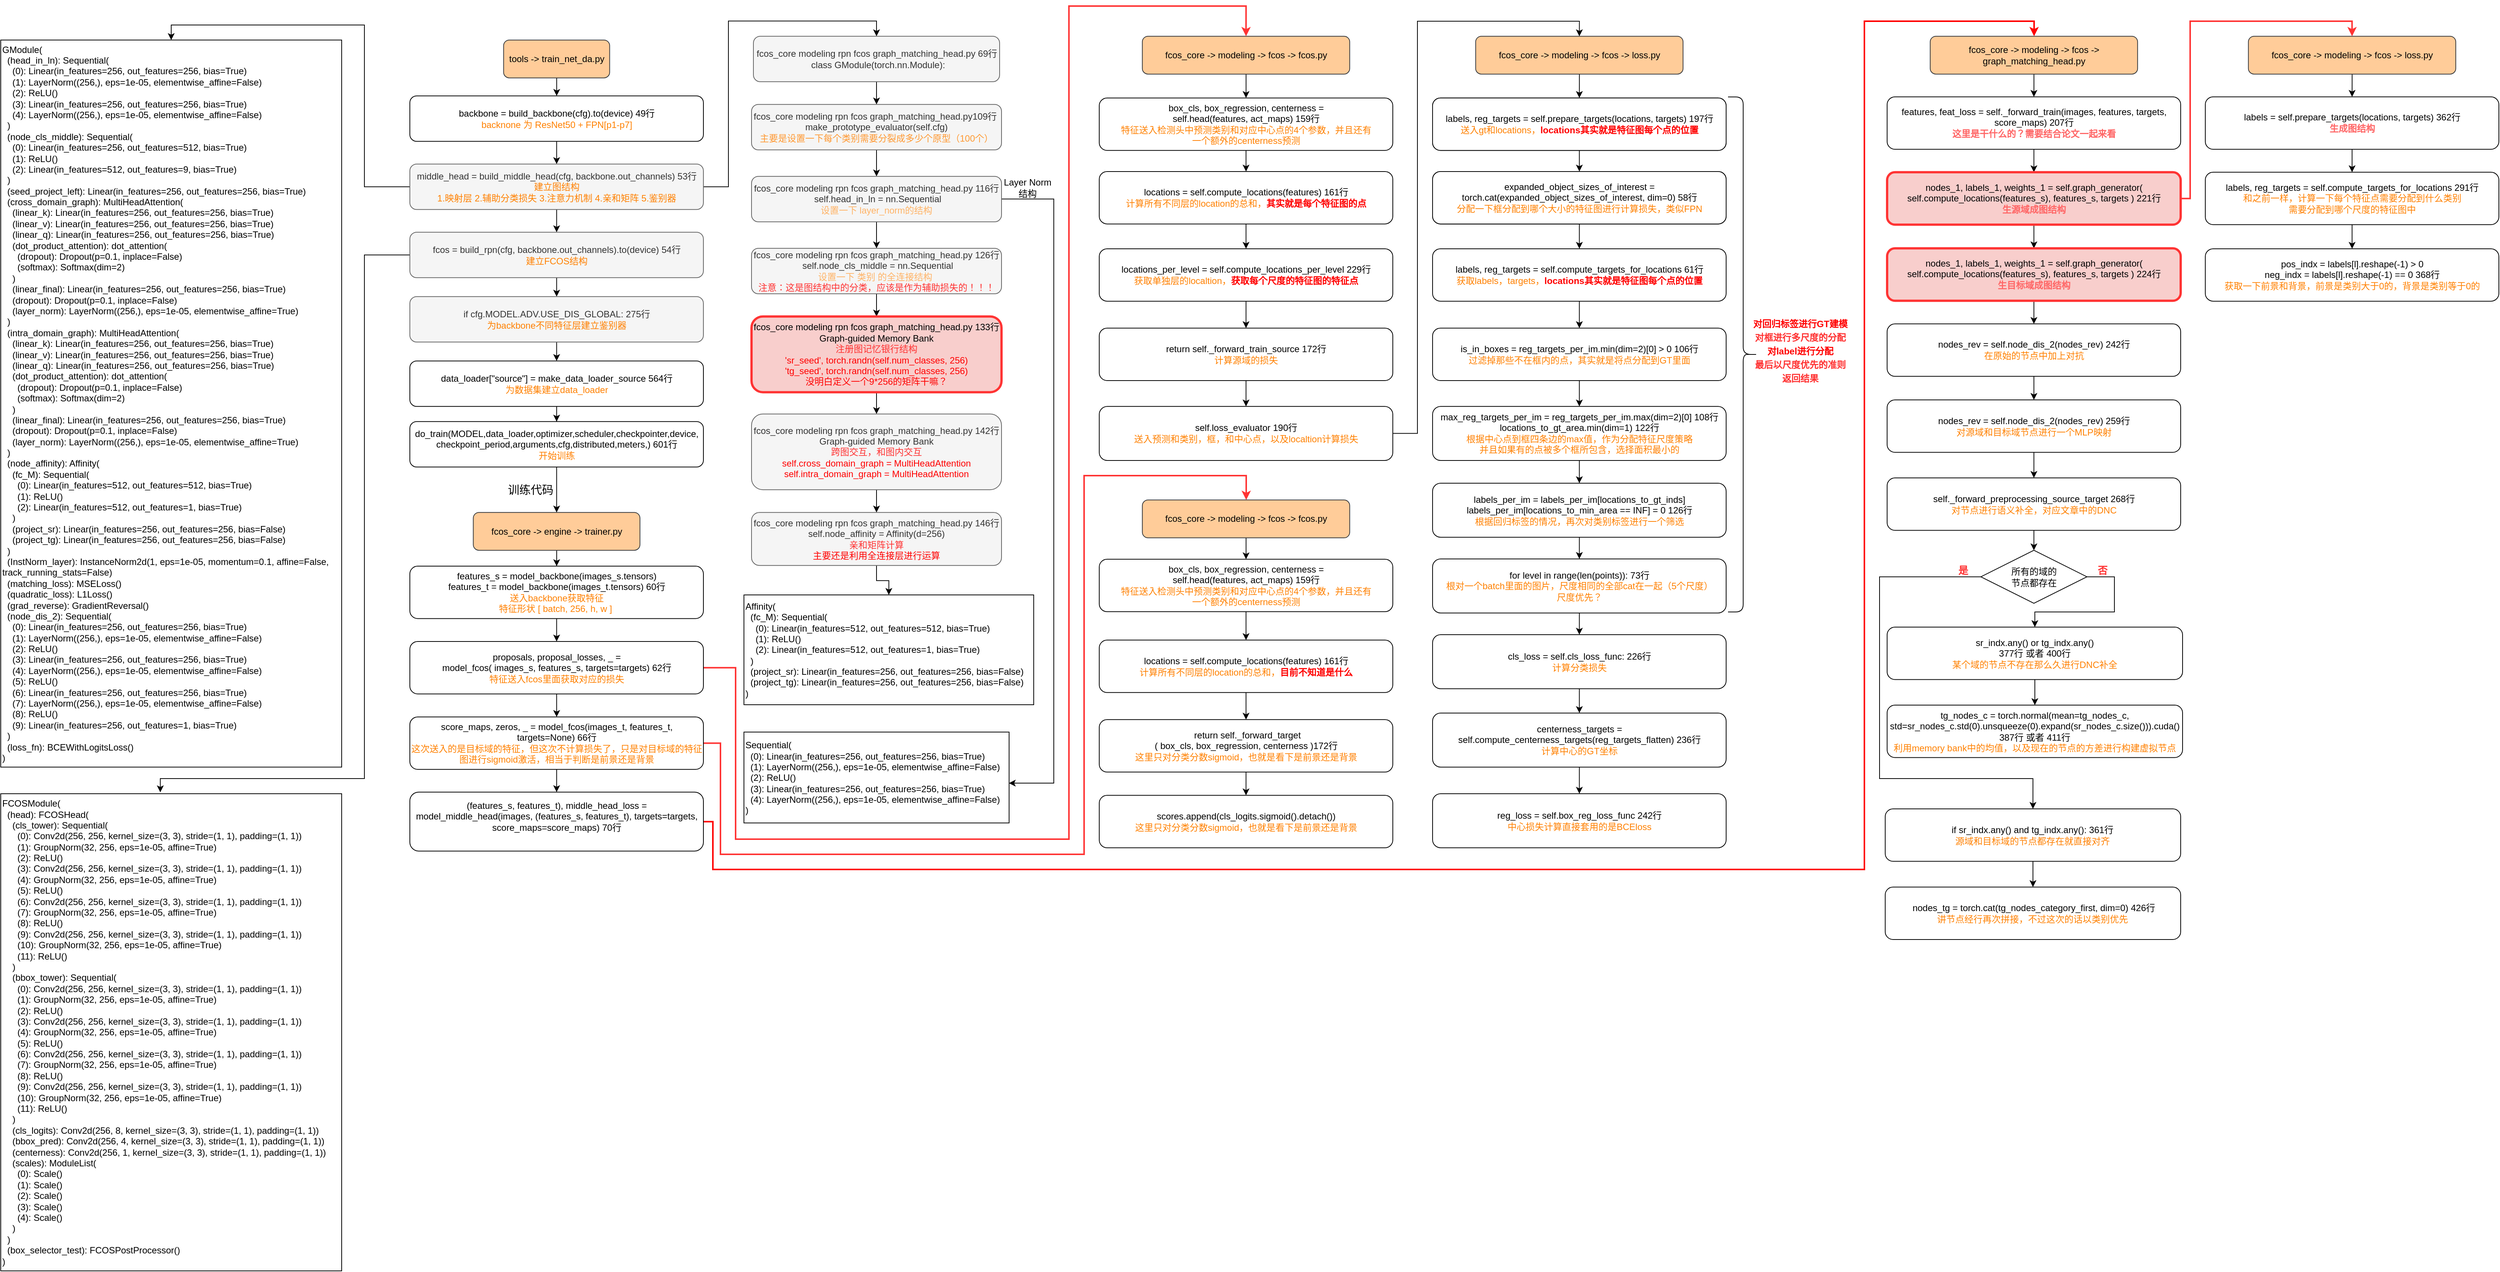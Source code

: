<mxfile version="20.3.0" type="github">
  <diagram id="kIxsnDEzaFE8jGhAG0Tv" name="第 1 页">
    <mxGraphModel dx="2385" dy="2555" grid="1" gridSize="10" guides="1" tooltips="1" connect="1" arrows="1" fold="1" page="1" pageScale="1" pageWidth="1200" pageHeight="1920" math="0" shadow="0">
      <root>
        <mxCell id="0" />
        <mxCell id="1" parent="0" />
        <mxCell id="9VyTqNnY38J_3XrKxKob-4" value="" style="edgeStyle=orthogonalEdgeStyle;rounded=0;orthogonalLoop=1;jettySize=auto;html=1;" parent="1" source="9VyTqNnY38J_3XrKxKob-1" target="9VyTqNnY38J_3XrKxKob-3" edge="1">
          <mxGeometry relative="1" as="geometry" />
        </mxCell>
        <mxCell id="9VyTqNnY38J_3XrKxKob-1" value="tools -&amp;gt; train_net_da.py" style="rounded=1;whiteSpace=wrap;html=1;fillColor=#ffcc99;strokeColor=#36393d;" parent="1" vertex="1">
          <mxGeometry x="-526.25" y="-1765.15" width="140" height="50" as="geometry" />
        </mxCell>
        <mxCell id="9VyTqNnY38J_3XrKxKob-6" value="" style="edgeStyle=orthogonalEdgeStyle;rounded=0;orthogonalLoop=1;jettySize=auto;html=1;fontColor=#FF8000;" parent="1" source="9VyTqNnY38J_3XrKxKob-3" target="9VyTqNnY38J_3XrKxKob-5" edge="1">
          <mxGeometry relative="1" as="geometry" />
        </mxCell>
        <mxCell id="9VyTqNnY38J_3XrKxKob-3" value="backbone = build_backbone(cfg).to(device) 49行&lt;br&gt;&lt;font color=&quot;#ff8000&quot;&gt;backnone 为 ResNet50 + FPN[p1-p7]&lt;/font&gt;" style="whiteSpace=wrap;html=1;rounded=1;" parent="1" vertex="1">
          <mxGeometry x="-650" y="-1691.4" width="387.5" height="60" as="geometry" />
        </mxCell>
        <mxCell id="9VyTqNnY38J_3XrKxKob-8" value="" style="edgeStyle=orthogonalEdgeStyle;rounded=0;orthogonalLoop=1;jettySize=auto;html=1;fontColor=#FF8000;entryX=0.5;entryY=0;entryDx=0;entryDy=0;" parent="1" source="9VyTqNnY38J_3XrKxKob-5" target="9VyTqNnY38J_3XrKxKob-7" edge="1">
          <mxGeometry relative="1" as="geometry" />
        </mxCell>
        <mxCell id="9VyTqNnY38J_3XrKxKob-36" value="" style="edgeStyle=orthogonalEdgeStyle;rounded=0;orthogonalLoop=1;jettySize=auto;html=1;fontColor=#FF0000;" parent="1" source="9VyTqNnY38J_3XrKxKob-5" target="9VyTqNnY38J_3XrKxKob-35" edge="1">
          <mxGeometry relative="1" as="geometry" />
        </mxCell>
        <mxCell id="9VyTqNnY38J_3XrKxKob-42" style="edgeStyle=orthogonalEdgeStyle;rounded=0;orthogonalLoop=1;jettySize=auto;html=1;entryX=0.5;entryY=0;entryDx=0;entryDy=0;fontColor=#000000;" parent="1" source="9VyTqNnY38J_3XrKxKob-5" target="9VyTqNnY38J_3XrKxKob-40" edge="1">
          <mxGeometry relative="1" as="geometry">
            <Array as="points">
              <mxPoint x="-710" y="-1571" />
              <mxPoint x="-710" y="-1785" />
              <mxPoint x="-965" y="-1785" />
            </Array>
          </mxGeometry>
        </mxCell>
        <mxCell id="9VyTqNnY38J_3XrKxKob-5" value="middle_head = build_middle_head(cfg, backbone.out_channels) 53行&lt;br&gt;&lt;font color=&quot;#ff8000&quot;&gt;建立图结构&lt;br&gt;1.映射层 2.辅助分类损失 3.注意力机制 4.亲和矩阵 5.鉴别器&lt;br&gt;&lt;/font&gt;" style="whiteSpace=wrap;html=1;rounded=1;fillColor=#f5f5f5;strokeColor=#666666;fontColor=#333333;" parent="1" vertex="1">
          <mxGeometry x="-650" y="-1601.4" width="387.5" height="60" as="geometry" />
        </mxCell>
        <mxCell id="9VyTqNnY38J_3XrKxKob-10" value="" style="edgeStyle=orthogonalEdgeStyle;rounded=0;orthogonalLoop=1;jettySize=auto;html=1;fontColor=#FF8000;entryX=0.5;entryY=0;entryDx=0;entryDy=0;" parent="1" source="9VyTqNnY38J_3XrKxKob-7" target="9VyTqNnY38J_3XrKxKob-11" edge="1">
          <mxGeometry relative="1" as="geometry">
            <mxPoint x="-34" y="-1660.15" as="targetPoint" />
          </mxGeometry>
        </mxCell>
        <mxCell id="9VyTqNnY38J_3XrKxKob-7" value="fcos_core modeling rpn fcos graph_matching_head.py 69行&lt;br&gt;&amp;nbsp;class GModule(torch.nn.Module):" style="whiteSpace=wrap;html=1;rounded=1;fillColor=#f5f5f5;strokeColor=#666666;fontColor=#333333;" parent="1" vertex="1">
          <mxGeometry x="-196.5" y="-1770.15" width="325" height="60" as="geometry" />
        </mxCell>
        <mxCell id="9VyTqNnY38J_3XrKxKob-14" value="" style="edgeStyle=orthogonalEdgeStyle;rounded=0;orthogonalLoop=1;jettySize=auto;html=1;fontColor=#FF8000;" parent="1" source="9VyTqNnY38J_3XrKxKob-11" target="9VyTqNnY38J_3XrKxKob-13" edge="1">
          <mxGeometry relative="1" as="geometry" />
        </mxCell>
        <mxCell id="9VyTqNnY38J_3XrKxKob-11" value="fcos_core modeling rpn fcos graph_matching_head.py109行&amp;nbsp;&lt;br&gt;make_prototype_evaluator(self.cfg)&lt;br&gt;&lt;font color=&quot;#ff9933&quot;&gt;主要是设置一下每个类别需要分裂成多少个原型（100个）&lt;/font&gt;" style="whiteSpace=wrap;html=1;rounded=1;fillColor=#f5f5f5;strokeColor=#666666;fontColor=#333333;" parent="1" vertex="1">
          <mxGeometry x="-199" y="-1680.15" width="330" height="60" as="geometry" />
        </mxCell>
        <mxCell id="9VyTqNnY38J_3XrKxKob-24" value="" style="edgeStyle=orthogonalEdgeStyle;rounded=0;orthogonalLoop=1;jettySize=auto;html=1;fontColor=#000000;" parent="1" source="9VyTqNnY38J_3XrKxKob-13" target="9VyTqNnY38J_3XrKxKob-23" edge="1">
          <mxGeometry relative="1" as="geometry" />
        </mxCell>
        <mxCell id="9VyTqNnY38J_3XrKxKob-52" style="edgeStyle=orthogonalEdgeStyle;rounded=0;orthogonalLoop=1;jettySize=auto;html=1;fontColor=#000000;entryX=0.999;entryY=0.562;entryDx=0;entryDy=0;entryPerimeter=0;" parent="1" source="9VyTqNnY38J_3XrKxKob-13" target="9VyTqNnY38J_3XrKxKob-17" edge="1">
          <mxGeometry relative="1" as="geometry">
            <Array as="points">
              <mxPoint x="200" y="-1555" />
              <mxPoint x="200" y="-784" />
            </Array>
          </mxGeometry>
        </mxCell>
        <mxCell id="9VyTqNnY38J_3XrKxKob-13" value="fcos_core modeling rpn fcos graph_matching_head.py 116行&lt;br&gt;&amp;nbsp;self.head_in_ln = nn.Sequential&lt;br&gt;&lt;font color=&quot;#ffb366&quot;&gt;设置一下 layer_norm的结构&lt;/font&gt;" style="whiteSpace=wrap;html=1;rounded=1;fillColor=#f5f5f5;strokeColor=#666666;fontColor=#333333;" parent="1" vertex="1">
          <mxGeometry x="-199" y="-1585.15" width="330" height="60" as="geometry" />
        </mxCell>
        <mxCell id="9VyTqNnY38J_3XrKxKob-17" value="&lt;div&gt;&lt;span style=&quot;color: rgb(0, 0, 0); background-color: initial;&quot;&gt;Sequential(&lt;/span&gt;&lt;br&gt;&lt;/div&gt;&lt;div&gt;&lt;font color=&quot;#000000&quot;&gt;&amp;nbsp; (0): Linear(in_features=256, out_features=256, bias=True)&lt;/font&gt;&lt;/div&gt;&lt;div&gt;&lt;font color=&quot;#000000&quot;&gt;&amp;nbsp; (1): LayerNorm((256,), eps=1e-05, elementwise_affine=False)&lt;/font&gt;&lt;/div&gt;&lt;div&gt;&lt;font color=&quot;#000000&quot;&gt;&amp;nbsp; (2): ReLU()&lt;/font&gt;&lt;/div&gt;&lt;div&gt;&lt;font color=&quot;#000000&quot;&gt;&amp;nbsp; (3): Linear(in_features=256, out_features=256, bias=True)&lt;/font&gt;&lt;/div&gt;&lt;div&gt;&lt;font color=&quot;#000000&quot;&gt;&amp;nbsp; (4): LayerNorm((256,), eps=1e-05, elementwise_affine=False)&lt;/font&gt;&lt;/div&gt;&lt;div&gt;&lt;font color=&quot;#000000&quot;&gt;)&lt;/font&gt;&lt;/div&gt;" style="rounded=0;whiteSpace=wrap;html=1;fontColor=#FF9933;align=left;" parent="1" vertex="1">
          <mxGeometry x="-209" y="-851.4" width="350" height="120" as="geometry" />
        </mxCell>
        <mxCell id="9VyTqNnY38J_3XrKxKob-22" value="" style="group" parent="1" vertex="1" connectable="0">
          <mxGeometry x="110" y="-1585.15" width="110" height="35" as="geometry" />
        </mxCell>
        <mxCell id="9VyTqNnY38J_3XrKxKob-19" value="Layer Norm &lt;br&gt;结构" style="text;html=1;align=center;verticalAlign=middle;resizable=0;points=[];autosize=1;strokeColor=none;fillColor=none;fontColor=#000000;" parent="9VyTqNnY38J_3XrKxKob-22" vertex="1">
          <mxGeometry x="10" y="-5" width="90" height="40" as="geometry" />
        </mxCell>
        <mxCell id="9VyTqNnY38J_3XrKxKob-26" value="" style="edgeStyle=orthogonalEdgeStyle;rounded=0;orthogonalLoop=1;jettySize=auto;html=1;fontColor=#FF6666;" parent="1" source="9VyTqNnY38J_3XrKxKob-23" target="9VyTqNnY38J_3XrKxKob-25" edge="1">
          <mxGeometry relative="1" as="geometry" />
        </mxCell>
        <mxCell id="9VyTqNnY38J_3XrKxKob-23" value="fcos_core modeling rpn fcos graph_matching_head.py 126行&lt;br&gt;&amp;nbsp;self.node_cls_middle = nn.Sequential&lt;br&gt;&lt;font color=&quot;#ffb366&quot;&gt;设置一下 类别 的全连接结构&amp;nbsp;&lt;/font&gt;&lt;br&gt;&lt;font color=&quot;#ff3333&quot;&gt;注意：这是图结构中的分类，应该是作为辅助损失的！！！&lt;/font&gt;" style="whiteSpace=wrap;html=1;rounded=1;fillColor=#f5f5f5;strokeColor=#666666;fontColor=#333333;" parent="1" vertex="1">
          <mxGeometry x="-199" y="-1490.15" width="330" height="60" as="geometry" />
        </mxCell>
        <mxCell id="9VyTqNnY38J_3XrKxKob-28" value="" style="edgeStyle=orthogonalEdgeStyle;rounded=0;orthogonalLoop=1;jettySize=auto;html=1;fontColor=#FF0000;" parent="1" source="9VyTqNnY38J_3XrKxKob-25" target="9VyTqNnY38J_3XrKxKob-27" edge="1">
          <mxGeometry relative="1" as="geometry" />
        </mxCell>
        <mxCell id="9VyTqNnY38J_3XrKxKob-25" value="fcos_core modeling rpn fcos graph_matching_head.py 133行&lt;br&gt;Graph-guided Memory Bank&lt;br&gt;&lt;font color=&quot;#ff3333&quot;&gt;注册图记忆银行结构&lt;/font&gt;&lt;br&gt;&lt;font color=&quot;#ff0000&quot;&gt;&#39;sr_seed&#39;, torch.randn(self.num_classes, 256)&lt;br&gt;&#39;tg_seed&#39;, torch.randn(self.num_classes, 256)&lt;br&gt;没明白定义一个9*256的矩阵干嘛？&lt;br&gt;&lt;/font&gt;" style="whiteSpace=wrap;html=1;rounded=1;fillColor=#f8cecc;strokeColor=#FF3333;strokeWidth=3;" parent="1" vertex="1">
          <mxGeometry x="-199" y="-1400.15" width="330" height="100" as="geometry" />
        </mxCell>
        <mxCell id="9VyTqNnY38J_3XrKxKob-30" value="" style="edgeStyle=orthogonalEdgeStyle;rounded=0;orthogonalLoop=1;jettySize=auto;html=1;fontColor=#FF0000;" parent="1" source="9VyTqNnY38J_3XrKxKob-27" target="9VyTqNnY38J_3XrKxKob-29" edge="1">
          <mxGeometry relative="1" as="geometry" />
        </mxCell>
        <mxCell id="9VyTqNnY38J_3XrKxKob-27" value="fcos_core modeling rpn fcos graph_matching_head.py 142行&lt;br&gt;Graph-guided Memory Bank&lt;br&gt;&lt;font color=&quot;#ff3333&quot;&gt;跨图交互，和图内交互&lt;/font&gt;&lt;br&gt;&lt;font color=&quot;#ff0000&quot;&gt;self.cross_domain_graph = MultiHeadAttention&lt;br&gt;&lt;/font&gt;&lt;span style=&quot;color: rgb(255, 0, 0);&quot;&gt;self.intra_domain_graph = MultiHeadAttention&lt;/span&gt;&lt;font color=&quot;#ff0000&quot;&gt;&lt;br&gt;&lt;/font&gt;" style="whiteSpace=wrap;html=1;rounded=1;fillColor=#f5f5f5;strokeColor=#666666;fontColor=#333333;" parent="1" vertex="1">
          <mxGeometry x="-199" y="-1271.4" width="330" height="100" as="geometry" />
        </mxCell>
        <mxCell id="9VyTqNnY38J_3XrKxKob-32" value="" style="edgeStyle=orthogonalEdgeStyle;rounded=0;orthogonalLoop=1;jettySize=auto;html=1;fontColor=#FF0000;entryX=0.5;entryY=0;entryDx=0;entryDy=0;" parent="1" source="9VyTqNnY38J_3XrKxKob-29" target="9VyTqNnY38J_3XrKxKob-34" edge="1">
          <mxGeometry relative="1" as="geometry">
            <mxPoint x="-219" y="-941.4" as="targetPoint" />
          </mxGeometry>
        </mxCell>
        <mxCell id="9VyTqNnY38J_3XrKxKob-29" value="fcos_core modeling rpn fcos graph_matching_head.py 146行&lt;br&gt;self.node_affinity = Affinity(d=256)&lt;br&gt;&lt;font color=&quot;#ff3333&quot;&gt;亲和矩阵计算&lt;/font&gt;&lt;br&gt;&lt;font color=&quot;#ff0000&quot;&gt;主要还是利用全连接层进行运算&lt;br&gt;&lt;/font&gt;" style="whiteSpace=wrap;html=1;rounded=1;fillColor=#f5f5f5;strokeColor=#666666;fontColor=#333333;" parent="1" vertex="1">
          <mxGeometry x="-199" y="-1141.4" width="330" height="70" as="geometry" />
        </mxCell>
        <mxCell id="9VyTqNnY38J_3XrKxKob-34" value="&lt;div&gt;&lt;span style=&quot;color: rgb(0, 0, 0); background-color: initial;&quot;&gt;Affinity(&lt;/span&gt;&lt;br&gt;&lt;/div&gt;&lt;div&gt;&lt;font color=&quot;#000000&quot;&gt;&lt;div&gt;&amp;nbsp; (fc_M): Sequential(&lt;/div&gt;&lt;div&gt;&amp;nbsp; &amp;nbsp; (0): Linear(in_features=512, out_features=512, bias=True)&lt;/div&gt;&lt;div&gt;&amp;nbsp; &amp;nbsp; (1): ReLU()&lt;/div&gt;&lt;div&gt;&amp;nbsp; &amp;nbsp; (2): Linear(in_features=512, out_features=1, bias=True)&lt;/div&gt;&lt;div&gt;&amp;nbsp; )&lt;/div&gt;&lt;div&gt;&amp;nbsp; (project_sr): Linear(in_features=256, out_features=256, bias=False)&lt;/div&gt;&lt;div&gt;&amp;nbsp; (project_tg): Linear(in_features=256, out_features=256, bias=False)&lt;/div&gt;&lt;div&gt;)&lt;/div&gt;&lt;/font&gt;&lt;/div&gt;" style="rounded=0;whiteSpace=wrap;html=1;fontColor=#FF9933;align=left;" parent="1" vertex="1">
          <mxGeometry x="-209" y="-1032.5" width="382.5" height="145" as="geometry" />
        </mxCell>
        <mxCell id="9VyTqNnY38J_3XrKxKob-45" value="" style="edgeStyle=orthogonalEdgeStyle;rounded=0;orthogonalLoop=1;jettySize=auto;html=1;fontColor=#000000;" parent="1" source="9VyTqNnY38J_3XrKxKob-35" target="9VyTqNnY38J_3XrKxKob-44" edge="1">
          <mxGeometry relative="1" as="geometry" />
        </mxCell>
        <mxCell id="9VyTqNnY38J_3XrKxKob-54" style="edgeStyle=orthogonalEdgeStyle;rounded=0;orthogonalLoop=1;jettySize=auto;html=1;fontColor=#000000;entryX=0.468;entryY=-0.003;entryDx=0;entryDy=0;entryPerimeter=0;" parent="1" source="9VyTqNnY38J_3XrKxKob-35" target="9VyTqNnY38J_3XrKxKob-38" edge="1">
          <mxGeometry relative="1" as="geometry">
            <mxPoint x="-700" y="-1160" as="targetPoint" />
            <Array as="points">
              <mxPoint x="-710" y="-1481" />
              <mxPoint x="-710" y="-790" />
              <mxPoint x="-979" y="-790" />
            </Array>
          </mxGeometry>
        </mxCell>
        <mxCell id="9VyTqNnY38J_3XrKxKob-35" value="fcos = build_rpn(cfg, backbone.out_channels).to(device) 54行&lt;br&gt;&lt;font color=&quot;#ff8000&quot;&gt;建立FCOS结构&lt;/font&gt;" style="whiteSpace=wrap;html=1;rounded=1;fillColor=#f5f5f5;strokeColor=#666666;fontColor=#333333;" parent="1" vertex="1">
          <mxGeometry x="-650" y="-1511.4" width="387.5" height="60" as="geometry" />
        </mxCell>
        <mxCell id="9VyTqNnY38J_3XrKxKob-38" value="&lt;div&gt;&lt;span style=&quot;color: rgb(0, 0, 0); background-color: initial;&quot;&gt;FCOSModule(&lt;/span&gt;&lt;br&gt;&lt;/div&gt;&lt;div&gt;&lt;div&gt;&lt;font color=&quot;#000000&quot;&gt;&amp;nbsp; (head): FCOSHead(&lt;/font&gt;&lt;/div&gt;&lt;div&gt;&lt;font color=&quot;#000000&quot;&gt;&amp;nbsp; &amp;nbsp; (cls_tower): Sequential(&lt;/font&gt;&lt;/div&gt;&lt;div&gt;&lt;font color=&quot;#000000&quot;&gt;&amp;nbsp; &amp;nbsp; &amp;nbsp; (0): Conv2d(256, 256, kernel_size=(3, 3), stride=(1, 1), padding=(1, 1))&lt;/font&gt;&lt;/div&gt;&lt;div&gt;&lt;font color=&quot;#000000&quot;&gt;&amp;nbsp; &amp;nbsp; &amp;nbsp; (1): GroupNorm(32, 256, eps=1e-05, affine=True)&lt;/font&gt;&lt;/div&gt;&lt;div&gt;&lt;font color=&quot;#000000&quot;&gt;&amp;nbsp; &amp;nbsp; &amp;nbsp; (2): ReLU()&lt;/font&gt;&lt;/div&gt;&lt;div&gt;&lt;font color=&quot;#000000&quot;&gt;&amp;nbsp; &amp;nbsp; &amp;nbsp; (3): Conv2d(256, 256, kernel_size=(3, 3), stride=(1, 1), padding=(1, 1))&lt;/font&gt;&lt;/div&gt;&lt;div&gt;&lt;font color=&quot;#000000&quot;&gt;&amp;nbsp; &amp;nbsp; &amp;nbsp; (4): GroupNorm(32, 256, eps=1e-05, affine=True)&lt;/font&gt;&lt;/div&gt;&lt;div&gt;&lt;font color=&quot;#000000&quot;&gt;&amp;nbsp; &amp;nbsp; &amp;nbsp; (5): ReLU()&lt;/font&gt;&lt;/div&gt;&lt;div&gt;&lt;font color=&quot;#000000&quot;&gt;&amp;nbsp; &amp;nbsp; &amp;nbsp; (6): Conv2d(256, 256, kernel_size=(3, 3), stride=(1, 1), padding=(1, 1))&lt;/font&gt;&lt;/div&gt;&lt;div&gt;&lt;font color=&quot;#000000&quot;&gt;&amp;nbsp; &amp;nbsp; &amp;nbsp; (7): GroupNorm(32, 256, eps=1e-05, affine=True)&lt;/font&gt;&lt;/div&gt;&lt;div&gt;&lt;font color=&quot;#000000&quot;&gt;&amp;nbsp; &amp;nbsp; &amp;nbsp; (8): ReLU()&lt;/font&gt;&lt;/div&gt;&lt;div&gt;&lt;font color=&quot;#000000&quot;&gt;&amp;nbsp; &amp;nbsp; &amp;nbsp; (9): Conv2d(256, 256, kernel_size=(3, 3), stride=(1, 1), padding=(1, 1))&lt;/font&gt;&lt;/div&gt;&lt;div&gt;&lt;font color=&quot;#000000&quot;&gt;&amp;nbsp; &amp;nbsp; &amp;nbsp; (10): GroupNorm(32, 256, eps=1e-05, affine=True)&lt;/font&gt;&lt;/div&gt;&lt;div&gt;&lt;font color=&quot;#000000&quot;&gt;&amp;nbsp; &amp;nbsp; &amp;nbsp; (11): ReLU()&lt;/font&gt;&lt;/div&gt;&lt;div&gt;&lt;font color=&quot;#000000&quot;&gt;&amp;nbsp; &amp;nbsp; )&lt;/font&gt;&lt;/div&gt;&lt;div&gt;&lt;font color=&quot;#000000&quot;&gt;&amp;nbsp; &amp;nbsp; (bbox_tower): Sequential(&lt;/font&gt;&lt;/div&gt;&lt;div&gt;&lt;font color=&quot;#000000&quot;&gt;&amp;nbsp; &amp;nbsp; &amp;nbsp; (0): Conv2d(256, 256, kernel_size=(3, 3), stride=(1, 1), padding=(1, 1))&lt;/font&gt;&lt;/div&gt;&lt;div&gt;&lt;font color=&quot;#000000&quot;&gt;&amp;nbsp; &amp;nbsp; &amp;nbsp; (1): GroupNorm(32, 256, eps=1e-05, affine=True)&lt;/font&gt;&lt;/div&gt;&lt;div&gt;&lt;font color=&quot;#000000&quot;&gt;&amp;nbsp; &amp;nbsp; &amp;nbsp; (2): ReLU()&lt;/font&gt;&lt;/div&gt;&lt;div&gt;&lt;font color=&quot;#000000&quot;&gt;&amp;nbsp; &amp;nbsp; &amp;nbsp; (3): Conv2d(256, 256, kernel_size=(3, 3), stride=(1, 1), padding=(1, 1))&lt;/font&gt;&lt;/div&gt;&lt;div&gt;&lt;font color=&quot;#000000&quot;&gt;&amp;nbsp; &amp;nbsp; &amp;nbsp; (4): GroupNorm(32, 256, eps=1e-05, affine=True)&lt;/font&gt;&lt;/div&gt;&lt;div&gt;&lt;font color=&quot;#000000&quot;&gt;&amp;nbsp; &amp;nbsp; &amp;nbsp; (5): ReLU()&lt;/font&gt;&lt;/div&gt;&lt;div&gt;&lt;font color=&quot;#000000&quot;&gt;&amp;nbsp; &amp;nbsp; &amp;nbsp; (6): Conv2d(256, 256, kernel_size=(3, 3), stride=(1, 1), padding=(1, 1))&lt;/font&gt;&lt;/div&gt;&lt;div&gt;&lt;font color=&quot;#000000&quot;&gt;&amp;nbsp; &amp;nbsp; &amp;nbsp; (7): GroupNorm(32, 256, eps=1e-05, affine=True)&lt;/font&gt;&lt;/div&gt;&lt;div&gt;&lt;font color=&quot;#000000&quot;&gt;&amp;nbsp; &amp;nbsp; &amp;nbsp; (8): ReLU()&lt;/font&gt;&lt;/div&gt;&lt;div&gt;&lt;font color=&quot;#000000&quot;&gt;&amp;nbsp; &amp;nbsp; &amp;nbsp; (9): Conv2d(256, 256, kernel_size=(3, 3), stride=(1, 1), padding=(1, 1))&lt;/font&gt;&lt;/div&gt;&lt;div&gt;&lt;font color=&quot;#000000&quot;&gt;&amp;nbsp; &amp;nbsp; &amp;nbsp; (10): GroupNorm(32, 256, eps=1e-05, affine=True)&lt;/font&gt;&lt;/div&gt;&lt;div&gt;&lt;font color=&quot;#000000&quot;&gt;&amp;nbsp; &amp;nbsp; &amp;nbsp; (11): ReLU()&lt;/font&gt;&lt;/div&gt;&lt;div&gt;&lt;font color=&quot;#000000&quot;&gt;&amp;nbsp; &amp;nbsp; )&lt;/font&gt;&lt;/div&gt;&lt;div&gt;&lt;font color=&quot;#000000&quot;&gt;&amp;nbsp; &amp;nbsp; (cls_logits): Conv2d(256, 8, kernel_size=(3, 3), stride=(1, 1), padding=(1, 1))&lt;/font&gt;&lt;/div&gt;&lt;div&gt;&lt;font color=&quot;#000000&quot;&gt;&amp;nbsp; &amp;nbsp; (bbox_pred): Conv2d(256, 4, kernel_size=(3, 3), stride=(1, 1), padding=(1, 1))&lt;/font&gt;&lt;/div&gt;&lt;div&gt;&lt;font color=&quot;#000000&quot;&gt;&amp;nbsp; &amp;nbsp; (centerness): Conv2d(256, 1, kernel_size=(3, 3), stride=(1, 1), padding=(1, 1))&lt;/font&gt;&lt;/div&gt;&lt;div&gt;&lt;font color=&quot;#000000&quot;&gt;&amp;nbsp; &amp;nbsp; (scales): ModuleList(&lt;/font&gt;&lt;/div&gt;&lt;div&gt;&lt;font color=&quot;#000000&quot;&gt;&amp;nbsp; &amp;nbsp; &amp;nbsp; (0): Scale()&lt;/font&gt;&lt;/div&gt;&lt;div&gt;&lt;font color=&quot;#000000&quot;&gt;&amp;nbsp; &amp;nbsp; &amp;nbsp; (1): Scale()&lt;/font&gt;&lt;/div&gt;&lt;div&gt;&lt;font color=&quot;#000000&quot;&gt;&amp;nbsp; &amp;nbsp; &amp;nbsp; (2): Scale()&lt;/font&gt;&lt;/div&gt;&lt;div&gt;&lt;font color=&quot;#000000&quot;&gt;&amp;nbsp; &amp;nbsp; &amp;nbsp; (3): Scale()&lt;/font&gt;&lt;/div&gt;&lt;div&gt;&lt;font color=&quot;#000000&quot;&gt;&amp;nbsp; &amp;nbsp; &amp;nbsp; (4): Scale()&lt;/font&gt;&lt;/div&gt;&lt;div&gt;&lt;font color=&quot;#000000&quot;&gt;&amp;nbsp; &amp;nbsp; )&lt;/font&gt;&lt;/div&gt;&lt;div&gt;&lt;font color=&quot;#000000&quot;&gt;&amp;nbsp; )&lt;/font&gt;&lt;/div&gt;&lt;div&gt;&lt;font color=&quot;#000000&quot;&gt;&amp;nbsp; (box_selector_test): FCOSPostProcessor()&lt;/font&gt;&lt;/div&gt;&lt;div&gt;&lt;font color=&quot;#000000&quot;&gt;)&lt;/font&gt;&lt;/div&gt;&lt;/div&gt;" style="rounded=0;whiteSpace=wrap;html=1;fontColor=#FF9933;align=left;" parent="1" vertex="1">
          <mxGeometry x="-1190" y="-770" width="450" height="630" as="geometry" />
        </mxCell>
        <mxCell id="9VyTqNnY38J_3XrKxKob-40" value="&lt;div&gt;&lt;font color=&quot;#000000&quot;&gt;GModule(&lt;/font&gt;&lt;/div&gt;&lt;div&gt;&lt;font color=&quot;#000000&quot;&gt;&amp;nbsp; (head_in_ln): Sequential(&lt;/font&gt;&lt;/div&gt;&lt;div&gt;&lt;font color=&quot;#000000&quot;&gt;&amp;nbsp; &amp;nbsp; (0): Linear(in_features=256, out_features=256, bias=True)&lt;/font&gt;&lt;/div&gt;&lt;div&gt;&lt;font color=&quot;#000000&quot;&gt;&amp;nbsp; &amp;nbsp; (1): LayerNorm((256,), eps=1e-05, elementwise_affine=False)&lt;/font&gt;&lt;/div&gt;&lt;div&gt;&lt;font color=&quot;#000000&quot;&gt;&amp;nbsp; &amp;nbsp; (2): ReLU()&lt;/font&gt;&lt;/div&gt;&lt;div&gt;&lt;font color=&quot;#000000&quot;&gt;&amp;nbsp; &amp;nbsp; (3): Linear(in_features=256, out_features=256, bias=True)&lt;/font&gt;&lt;/div&gt;&lt;div&gt;&lt;font color=&quot;#000000&quot;&gt;&amp;nbsp; &amp;nbsp; (4): LayerNorm((256,), eps=1e-05, elementwise_affine=False)&lt;/font&gt;&lt;/div&gt;&lt;div&gt;&lt;font color=&quot;#000000&quot;&gt;&amp;nbsp; )&lt;/font&gt;&lt;/div&gt;&lt;div&gt;&lt;font color=&quot;#000000&quot;&gt;&amp;nbsp; (node_cls_middle): Sequential(&lt;/font&gt;&lt;/div&gt;&lt;div&gt;&lt;font color=&quot;#000000&quot;&gt;&amp;nbsp; &amp;nbsp; (0): Linear(in_features=256, out_features=512, bias=True)&lt;/font&gt;&lt;/div&gt;&lt;div&gt;&lt;font color=&quot;#000000&quot;&gt;&amp;nbsp; &amp;nbsp; (1): ReLU()&lt;/font&gt;&lt;/div&gt;&lt;div&gt;&lt;font color=&quot;#000000&quot;&gt;&amp;nbsp; &amp;nbsp; (2): Linear(in_features=512, out_features=9, bias=True)&lt;/font&gt;&lt;/div&gt;&lt;div&gt;&lt;font color=&quot;#000000&quot;&gt;&amp;nbsp; )&lt;/font&gt;&lt;/div&gt;&lt;div&gt;&lt;font color=&quot;#000000&quot;&gt;&amp;nbsp; (seed_project_left): Linear(in_features=256, out_features=256, bias=True)&lt;/font&gt;&lt;/div&gt;&lt;div&gt;&lt;font color=&quot;#000000&quot;&gt;&amp;nbsp; (cross_domain_graph): MultiHeadAttention(&lt;/font&gt;&lt;/div&gt;&lt;div&gt;&lt;font color=&quot;#000000&quot;&gt;&amp;nbsp; &amp;nbsp; (linear_k): Linear(in_features=256, out_features=256, bias=True)&lt;/font&gt;&lt;/div&gt;&lt;div&gt;&lt;font color=&quot;#000000&quot;&gt;&amp;nbsp; &amp;nbsp; (linear_v): Linear(in_features=256, out_features=256, bias=True)&lt;/font&gt;&lt;/div&gt;&lt;div&gt;&lt;font color=&quot;#000000&quot;&gt;&amp;nbsp; &amp;nbsp; (linear_q): Linear(in_features=256, out_features=256, bias=True)&lt;/font&gt;&lt;/div&gt;&lt;div&gt;&lt;font color=&quot;#000000&quot;&gt;&amp;nbsp; &amp;nbsp; (dot_product_attention): dot_attention(&lt;/font&gt;&lt;/div&gt;&lt;div&gt;&lt;font color=&quot;#000000&quot;&gt;&amp;nbsp; &amp;nbsp; &amp;nbsp; (dropout): Dropout(p=0.1, inplace=False)&lt;/font&gt;&lt;/div&gt;&lt;div&gt;&lt;font color=&quot;#000000&quot;&gt;&amp;nbsp; &amp;nbsp; &amp;nbsp; (softmax): Softmax(dim=2)&lt;/font&gt;&lt;/div&gt;&lt;div&gt;&lt;font color=&quot;#000000&quot;&gt;&amp;nbsp; &amp;nbsp; )&lt;/font&gt;&lt;/div&gt;&lt;div&gt;&lt;font color=&quot;#000000&quot;&gt;&amp;nbsp; &amp;nbsp; (linear_final): Linear(in_features=256, out_features=256, bias=True)&lt;/font&gt;&lt;/div&gt;&lt;div&gt;&lt;font color=&quot;#000000&quot;&gt;&amp;nbsp; &amp;nbsp; (dropout): Dropout(p=0.1, inplace=False)&lt;/font&gt;&lt;/div&gt;&lt;div&gt;&lt;font color=&quot;#000000&quot;&gt;&amp;nbsp; &amp;nbsp; (layer_norm): LayerNorm((256,), eps=1e-05, elementwise_affine=True)&lt;/font&gt;&lt;/div&gt;&lt;div&gt;&lt;font color=&quot;#000000&quot;&gt;&amp;nbsp; )&lt;/font&gt;&lt;/div&gt;&lt;div&gt;&lt;font color=&quot;#000000&quot;&gt;&amp;nbsp; (intra_domain_graph): MultiHeadAttention(&lt;/font&gt;&lt;/div&gt;&lt;div&gt;&lt;font color=&quot;#000000&quot;&gt;&amp;nbsp; &amp;nbsp; (linear_k): Linear(in_features=256, out_features=256, bias=True)&lt;/font&gt;&lt;/div&gt;&lt;div&gt;&lt;font color=&quot;#000000&quot;&gt;&amp;nbsp; &amp;nbsp; (linear_v): Linear(in_features=256, out_features=256, bias=True)&lt;/font&gt;&lt;/div&gt;&lt;div&gt;&lt;font color=&quot;#000000&quot;&gt;&amp;nbsp; &amp;nbsp; (linear_q): Linear(in_features=256, out_features=256, bias=True)&lt;/font&gt;&lt;/div&gt;&lt;div&gt;&lt;font color=&quot;#000000&quot;&gt;&amp;nbsp; &amp;nbsp; (dot_product_attention): dot_attention(&lt;/font&gt;&lt;/div&gt;&lt;div&gt;&lt;font color=&quot;#000000&quot;&gt;&amp;nbsp; &amp;nbsp; &amp;nbsp; (dropout): Dropout(p=0.1, inplace=False)&lt;/font&gt;&lt;/div&gt;&lt;div&gt;&lt;font color=&quot;#000000&quot;&gt;&amp;nbsp; &amp;nbsp; &amp;nbsp; (softmax): Softmax(dim=2)&lt;/font&gt;&lt;/div&gt;&lt;div&gt;&lt;font color=&quot;#000000&quot;&gt;&amp;nbsp; &amp;nbsp; )&lt;/font&gt;&lt;/div&gt;&lt;div&gt;&lt;font color=&quot;#000000&quot;&gt;&amp;nbsp; &amp;nbsp; (linear_final): Linear(in_features=256, out_features=256, bias=True)&lt;/font&gt;&lt;/div&gt;&lt;div&gt;&lt;font color=&quot;#000000&quot;&gt;&amp;nbsp; &amp;nbsp; (dropout): Dropout(p=0.1, inplace=False)&lt;/font&gt;&lt;/div&gt;&lt;div&gt;&lt;font color=&quot;#000000&quot;&gt;&amp;nbsp; &amp;nbsp; (layer_norm): LayerNorm((256,), eps=1e-05, elementwise_affine=True)&lt;/font&gt;&lt;/div&gt;&lt;div&gt;&lt;font color=&quot;#000000&quot;&gt;&amp;nbsp; )&lt;/font&gt;&lt;/div&gt;&lt;div&gt;&lt;font color=&quot;#000000&quot;&gt;&amp;nbsp; (node_affinity): Affinity(&lt;/font&gt;&lt;/div&gt;&lt;div&gt;&lt;font color=&quot;#000000&quot;&gt;&amp;nbsp; &amp;nbsp; (fc_M): Sequential(&lt;/font&gt;&lt;/div&gt;&lt;div&gt;&lt;font color=&quot;#000000&quot;&gt;&amp;nbsp; &amp;nbsp; &amp;nbsp; (0): Linear(in_features=512, out_features=512, bias=True)&lt;/font&gt;&lt;/div&gt;&lt;div&gt;&lt;font color=&quot;#000000&quot;&gt;&amp;nbsp; &amp;nbsp; &amp;nbsp; (1): ReLU()&lt;/font&gt;&lt;/div&gt;&lt;div&gt;&lt;font color=&quot;#000000&quot;&gt;&amp;nbsp; &amp;nbsp; &amp;nbsp; (2): Linear(in_features=512, out_features=1, bias=True)&lt;/font&gt;&lt;/div&gt;&lt;div&gt;&lt;font color=&quot;#000000&quot;&gt;&amp;nbsp; &amp;nbsp; )&lt;/font&gt;&lt;/div&gt;&lt;div&gt;&lt;font color=&quot;#000000&quot;&gt;&amp;nbsp; &amp;nbsp; (project_sr): Linear(in_features=256, out_features=256, bias=False)&lt;/font&gt;&lt;/div&gt;&lt;div&gt;&lt;font color=&quot;#000000&quot;&gt;&amp;nbsp; &amp;nbsp; (project_tg): Linear(in_features=256, out_features=256, bias=False)&lt;/font&gt;&lt;/div&gt;&lt;div&gt;&lt;font color=&quot;#000000&quot;&gt;&amp;nbsp; )&lt;/font&gt;&lt;/div&gt;&lt;div&gt;&lt;font color=&quot;#000000&quot;&gt;&amp;nbsp; (InstNorm_layer): InstanceNorm2d(1, eps=1e-05, momentum=0.1, affine=False, track_running_stats=False)&lt;/font&gt;&lt;/div&gt;&lt;div&gt;&lt;font color=&quot;#000000&quot;&gt;&amp;nbsp; (matching_loss): MSELoss()&lt;/font&gt;&lt;/div&gt;&lt;div&gt;&lt;font color=&quot;#000000&quot;&gt;&amp;nbsp; (quadratic_loss): L1Loss()&lt;/font&gt;&lt;/div&gt;&lt;div&gt;&lt;font color=&quot;#000000&quot;&gt;&amp;nbsp; (grad_reverse): GradientReversal()&lt;/font&gt;&lt;/div&gt;&lt;div&gt;&lt;font color=&quot;#000000&quot;&gt;&amp;nbsp; (node_dis_2): Sequential(&lt;/font&gt;&lt;/div&gt;&lt;div&gt;&lt;font color=&quot;#000000&quot;&gt;&amp;nbsp; &amp;nbsp; (0): Linear(in_features=256, out_features=256, bias=True)&lt;/font&gt;&lt;/div&gt;&lt;div&gt;&lt;font color=&quot;#000000&quot;&gt;&amp;nbsp; &amp;nbsp; (1): LayerNorm((256,), eps=1e-05, elementwise_affine=False)&lt;/font&gt;&lt;/div&gt;&lt;div&gt;&lt;font color=&quot;#000000&quot;&gt;&amp;nbsp; &amp;nbsp; (2): ReLU()&lt;/font&gt;&lt;/div&gt;&lt;div&gt;&lt;font color=&quot;#000000&quot;&gt;&amp;nbsp; &amp;nbsp; (3): Linear(in_features=256, out_features=256, bias=True)&lt;/font&gt;&lt;/div&gt;&lt;div&gt;&lt;font color=&quot;#000000&quot;&gt;&amp;nbsp; &amp;nbsp; (4): LayerNorm((256,), eps=1e-05, elementwise_affine=False)&lt;/font&gt;&lt;/div&gt;&lt;div&gt;&lt;font color=&quot;#000000&quot;&gt;&amp;nbsp; &amp;nbsp; (5): ReLU()&lt;/font&gt;&lt;/div&gt;&lt;div&gt;&lt;font color=&quot;#000000&quot;&gt;&amp;nbsp; &amp;nbsp; (6): Linear(in_features=256, out_features=256, bias=True)&lt;/font&gt;&lt;/div&gt;&lt;div&gt;&lt;font color=&quot;#000000&quot;&gt;&amp;nbsp; &amp;nbsp; (7): LayerNorm((256,), eps=1e-05, elementwise_affine=False)&lt;/font&gt;&lt;/div&gt;&lt;div&gt;&lt;font color=&quot;#000000&quot;&gt;&amp;nbsp; &amp;nbsp; (8): ReLU()&lt;/font&gt;&lt;/div&gt;&lt;div&gt;&lt;font color=&quot;#000000&quot;&gt;&amp;nbsp; &amp;nbsp; (9): Linear(in_features=256, out_features=1, bias=True)&lt;/font&gt;&lt;/div&gt;&lt;div&gt;&lt;font color=&quot;#000000&quot;&gt;&amp;nbsp; )&lt;/font&gt;&lt;/div&gt;&lt;div&gt;&lt;font color=&quot;#000000&quot;&gt;&amp;nbsp; (loss_fn): BCEWithLogitsLoss()&lt;/font&gt;&lt;/div&gt;&lt;div&gt;&lt;font color=&quot;#000000&quot;&gt;)&lt;/font&gt;&lt;/div&gt;" style="rounded=0;whiteSpace=wrap;html=1;fontColor=#FF9933;align=left;" parent="1" vertex="1">
          <mxGeometry x="-1190" y="-1765.15" width="450" height="960" as="geometry" />
        </mxCell>
        <mxCell id="9VyTqNnY38J_3XrKxKob-47" value="" style="edgeStyle=orthogonalEdgeStyle;rounded=0;orthogonalLoop=1;jettySize=auto;html=1;fontColor=#000000;" parent="1" source="9VyTqNnY38J_3XrKxKob-44" target="9VyTqNnY38J_3XrKxKob-46" edge="1">
          <mxGeometry relative="1" as="geometry" />
        </mxCell>
        <mxCell id="9VyTqNnY38J_3XrKxKob-44" value="if cfg.MODEL.ADV.USE_DIS_GLOBAL: 275行&lt;br&gt;&lt;font color=&quot;#ff8000&quot;&gt;为backbone不同特征层建立鉴别器&lt;/font&gt;" style="whiteSpace=wrap;html=1;rounded=1;fillColor=#f5f5f5;strokeColor=#666666;fontColor=#333333;" parent="1" vertex="1">
          <mxGeometry x="-650" y="-1426.4" width="387.5" height="60" as="geometry" />
        </mxCell>
        <mxCell id="9VyTqNnY38J_3XrKxKob-49" value="" style="edgeStyle=orthogonalEdgeStyle;rounded=0;orthogonalLoop=1;jettySize=auto;html=1;fontColor=#000000;" parent="1" source="9VyTqNnY38J_3XrKxKob-46" target="9VyTqNnY38J_3XrKxKob-48" edge="1">
          <mxGeometry relative="1" as="geometry" />
        </mxCell>
        <mxCell id="9VyTqNnY38J_3XrKxKob-46" value="data_loader[&quot;source&quot;] = make_data_loader_source 564行&lt;br&gt;&lt;font color=&quot;#ff8000&quot;&gt;为数据集建立data_loader&lt;/font&gt;" style="whiteSpace=wrap;html=1;rounded=1;" parent="1" vertex="1">
          <mxGeometry x="-650" y="-1341.4" width="387.5" height="60" as="geometry" />
        </mxCell>
        <mxCell id="9VyTqNnY38J_3XrKxKob-48" value="do_train(MODEL,data_loader,optimizer,scheduler,checkpointer,device,&lt;br&gt;checkpoint_period,arguments,cfg,distributed,meters,) 601行&lt;br&gt;&lt;font color=&quot;#ff8000&quot;&gt;开始训练&lt;/font&gt;" style="whiteSpace=wrap;html=1;rounded=1;" parent="1" vertex="1">
          <mxGeometry x="-650" y="-1261.4" width="387.5" height="60" as="geometry" />
        </mxCell>
        <mxCell id="9VyTqNnY38J_3XrKxKob-76" style="edgeStyle=orthogonalEdgeStyle;rounded=0;orthogonalLoop=1;jettySize=auto;html=1;entryX=0.5;entryY=0;entryDx=0;entryDy=0;strokeColor=#000000;strokeWidth=1;fontSize=15;fontColor=#000000;" parent="1" source="9VyTqNnY38J_3XrKxKob-63" target="9VyTqNnY38J_3XrKxKob-65" edge="1">
          <mxGeometry relative="1" as="geometry" />
        </mxCell>
        <mxCell id="9VyTqNnY38J_3XrKxKob-63" value="fcos_core -&amp;gt; engine -&amp;gt; trainer.py" style="rounded=1;whiteSpace=wrap;html=1;fillColor=#ffcc99;strokeColor=#36393d;" parent="1" vertex="1">
          <mxGeometry x="-566.25" y="-1141.4" width="220" height="50" as="geometry" />
        </mxCell>
        <mxCell id="9VyTqNnY38J_3XrKxKob-64" value="" style="edgeStyle=orthogonalEdgeStyle;rounded=0;orthogonalLoop=1;jettySize=auto;html=1;fontColor=#FF8000;entryX=0.5;entryY=0;entryDx=0;entryDy=0;" parent="1" source="9VyTqNnY38J_3XrKxKob-65" target="9VyTqNnY38J_3XrKxKob-79" edge="1">
          <mxGeometry relative="1" as="geometry">
            <mxPoint x="-456.267" y="-967.65" as="targetPoint" />
          </mxGeometry>
        </mxCell>
        <mxCell id="9VyTqNnY38J_3XrKxKob-65" value="features_s = model_backbone(images_s.tensors) &lt;br&gt;features_t = model_backbone(images_t.tensors) 60行&lt;br&gt;&lt;font color=&quot;#ff8000&quot;&gt;送入backbone获取特征&lt;br&gt;特征形状 [ batch, 256, h, w ]&amp;nbsp;&lt;br&gt;&lt;/font&gt;" style="whiteSpace=wrap;html=1;rounded=1;" parent="1" vertex="1">
          <mxGeometry x="-650" y="-1070.5" width="387.5" height="69.25" as="geometry" />
        </mxCell>
        <mxCell id="9VyTqNnY38J_3XrKxKob-81" style="edgeStyle=orthogonalEdgeStyle;rounded=0;orthogonalLoop=1;jettySize=auto;html=1;entryX=0.5;entryY=0;entryDx=0;entryDy=0;strokeColor=#000000;strokeWidth=1;fontSize=15;fontColor=#FF8000;" parent="1" source="9VyTqNnY38J_3XrKxKob-79" target="9VyTqNnY38J_3XrKxKob-80" edge="1">
          <mxGeometry relative="1" as="geometry" />
        </mxCell>
        <mxCell id="9VyTqNnY38J_3XrKxKob-96" style="edgeStyle=orthogonalEdgeStyle;rounded=0;orthogonalLoop=1;jettySize=auto;html=1;strokeColor=#FF3333;strokeWidth=2;fontSize=15;fontColor=#FF8000;entryX=0.5;entryY=0;entryDx=0;entryDy=0;" parent="1" source="9VyTqNnY38J_3XrKxKob-79" target="9VyTqNnY38J_3XrKxKob-90" edge="1">
          <mxGeometry relative="1" as="geometry">
            <mxPoint x="500" y="-1810" as="targetPoint" />
            <Array as="points">
              <mxPoint x="-220" y="-936" />
              <mxPoint x="-220" y="-710" />
              <mxPoint x="220" y="-710" />
              <mxPoint x="220" y="-1810" />
              <mxPoint x="454" y="-1810" />
            </Array>
          </mxGeometry>
        </mxCell>
        <mxCell id="9VyTqNnY38J_3XrKxKob-79" value="proposals, proposal_losses, _ = &lt;br&gt;model_fcos( images_s, features_s, targets=targets)&amp;nbsp;62行&lt;br&gt;&lt;font color=&quot;#ff8000&quot;&gt;特征送入fcos里面获取对应的损失&lt;br&gt;&lt;/font&gt;" style="whiteSpace=wrap;html=1;rounded=1;" parent="1" vertex="1">
          <mxGeometry x="-650" y="-971.02" width="387.5" height="69.25" as="geometry" />
        </mxCell>
        <mxCell id="u7gNK5loML6lBVQrGU0d-4" style="edgeStyle=orthogonalEdgeStyle;rounded=0;orthogonalLoop=1;jettySize=auto;html=1;strokeColor=#FF3333;strokeWidth=2;" edge="1" parent="1" source="9VyTqNnY38J_3XrKxKob-80" target="u7gNK5loML6lBVQrGU0d-2">
          <mxGeometry relative="1" as="geometry">
            <mxPoint x="460" y="-1202" as="targetPoint" />
            <Array as="points">
              <mxPoint x="-240" y="-837" />
              <mxPoint x="-240" y="-690" />
              <mxPoint x="240" y="-690" />
              <mxPoint x="240" y="-1190" />
              <mxPoint x="454" y="-1190" />
            </Array>
          </mxGeometry>
        </mxCell>
        <mxCell id="u7gNK5loML6lBVQrGU0d-14" value="" style="edgeStyle=orthogonalEdgeStyle;rounded=0;orthogonalLoop=1;jettySize=auto;html=1;strokeColor=#000000;strokeWidth=1;" edge="1" parent="1" source="9VyTqNnY38J_3XrKxKob-80" target="u7gNK5loML6lBVQrGU0d-13">
          <mxGeometry relative="1" as="geometry" />
        </mxCell>
        <mxCell id="9VyTqNnY38J_3XrKxKob-80" value="score_maps, zeros, _ = model_fcos(images_t, features_t, targets=None)&amp;nbsp;66行&lt;br&gt;&lt;font color=&quot;#ff8000&quot;&gt;这次送入的是目标域的特征，但这次不计算损失了，只是对目标域的特征图进行sigmoid激活，相当于判断是前景还是背景&lt;br&gt;&lt;/font&gt;" style="whiteSpace=wrap;html=1;rounded=1;" parent="1" vertex="1">
          <mxGeometry x="-650" y="-871.4" width="387.5" height="69.25" as="geometry" />
        </mxCell>
        <mxCell id="9VyTqNnY38J_3XrKxKob-83" value="" style="group" parent="1" vertex="1" connectable="0">
          <mxGeometry x="-531" y="-1187" width="80" height="30" as="geometry" />
        </mxCell>
        <mxCell id="9VyTqNnY38J_3XrKxKob-82" style="edgeStyle=orthogonalEdgeStyle;rounded=0;orthogonalLoop=1;jettySize=auto;html=1;entryX=0.5;entryY=0;entryDx=0;entryDy=0;strokeColor=#000000;strokeWidth=1;fontSize=15;fontColor=#FF8000;" parent="9VyTqNnY38J_3XrKxKob-83" source="9VyTqNnY38J_3XrKxKob-48" target="9VyTqNnY38J_3XrKxKob-63" edge="1">
          <mxGeometry relative="1" as="geometry" />
        </mxCell>
        <mxCell id="9VyTqNnY38J_3XrKxKob-61" value="&lt;font style=&quot;font-size: 15px;&quot;&gt;训练代码&lt;/font&gt;" style="text;html=1;align=center;verticalAlign=middle;resizable=0;points=[];autosize=1;strokeColor=none;fillColor=none;fontColor=#000000;strokeWidth=6;" parent="9VyTqNnY38J_3XrKxKob-83" vertex="1">
          <mxGeometry width="80" height="30" as="geometry" />
        </mxCell>
        <mxCell id="9VyTqNnY38J_3XrKxKob-89" style="edgeStyle=orthogonalEdgeStyle;rounded=0;orthogonalLoop=1;jettySize=auto;html=1;entryX=0.5;entryY=0;entryDx=0;entryDy=0;strokeColor=#000000;strokeWidth=1;fontSize=15;fontColor=#000000;" parent="1" source="9VyTqNnY38J_3XrKxKob-90" target="9VyTqNnY38J_3XrKxKob-92" edge="1">
          <mxGeometry relative="1" as="geometry" />
        </mxCell>
        <mxCell id="9VyTqNnY38J_3XrKxKob-90" value="fcos_core -&amp;gt; modeling -&amp;gt; fcos -&amp;gt; fcos.py" style="rounded=1;whiteSpace=wrap;html=1;fillColor=#ffcc99;strokeColor=#36393d;" parent="1" vertex="1">
          <mxGeometry x="316.88" y="-1770.15" width="273.75" height="50" as="geometry" />
        </mxCell>
        <mxCell id="9VyTqNnY38J_3XrKxKob-91" value="" style="edgeStyle=orthogonalEdgeStyle;rounded=0;orthogonalLoop=1;jettySize=auto;html=1;fontColor=#FF8000;entryX=0.5;entryY=0;entryDx=0;entryDy=0;" parent="1" source="9VyTqNnY38J_3XrKxKob-92" target="9VyTqNnY38J_3XrKxKob-94" edge="1">
          <mxGeometry relative="1" as="geometry">
            <mxPoint x="453.733" y="-1585.8" as="targetPoint" />
          </mxGeometry>
        </mxCell>
        <mxCell id="9VyTqNnY38J_3XrKxKob-92" value="box_cls, box_regression, centerness = &lt;br&gt;self.head(features, act_maps) 159行&lt;br&gt;&lt;font color=&quot;#ff8000&quot;&gt;特征送入检测头中预测类别和对应中心点的4个参数，并且还有&lt;br&gt;一个额外的centerness预测&lt;br&gt;&lt;/font&gt;" style="whiteSpace=wrap;html=1;rounded=1;" parent="1" vertex="1">
          <mxGeometry x="260" y="-1688.65" width="387.5" height="69.25" as="geometry" />
        </mxCell>
        <mxCell id="9VyTqNnY38J_3XrKxKob-93" style="edgeStyle=orthogonalEdgeStyle;rounded=0;orthogonalLoop=1;jettySize=auto;html=1;entryX=0.5;entryY=0;entryDx=0;entryDy=0;strokeColor=#000000;strokeWidth=1;fontSize=15;fontColor=#FF8000;" parent="1" source="9VyTqNnY38J_3XrKxKob-94" target="9VyTqNnY38J_3XrKxKob-95" edge="1">
          <mxGeometry relative="1" as="geometry" />
        </mxCell>
        <mxCell id="9VyTqNnY38J_3XrKxKob-94" value="locations = self.compute_locations(features) 161行&lt;br&gt;&lt;font color=&quot;#ff8000&quot;&gt;计算所有不同层的location的总和，&lt;/font&gt;&lt;font color=&quot;#ff0000&quot;&gt;&lt;b&gt;其实就是每个特征图的点&lt;/b&gt;&lt;/font&gt;" style="whiteSpace=wrap;html=1;rounded=1;" parent="1" vertex="1">
          <mxGeometry x="260.01" y="-1591.55" width="387.5" height="69.25" as="geometry" />
        </mxCell>
        <mxCell id="9VyTqNnY38J_3XrKxKob-98" value="" style="edgeStyle=orthogonalEdgeStyle;rounded=0;orthogonalLoop=1;jettySize=auto;html=1;strokeColor=#000000;strokeWidth=1;fontSize=15;fontColor=#FF0000;" parent="1" source="9VyTqNnY38J_3XrKxKob-95" target="9VyTqNnY38J_3XrKxKob-97" edge="1">
          <mxGeometry relative="1" as="geometry" />
        </mxCell>
        <mxCell id="9VyTqNnY38J_3XrKxKob-95" value="locations_per_level = self.compute_locations_per_level 229行&lt;br&gt;&lt;font color=&quot;#ff8000&quot;&gt;获取单独层的localtion&lt;/font&gt;&lt;font color=&quot;#ff8000&quot;&gt;，&lt;/font&gt;&lt;font color=&quot;#ff0000&quot;&gt;&lt;b&gt;获取每个尺度的特征图的特征点&lt;/b&gt;&lt;/font&gt;&lt;font color=&quot;#ff8000&quot;&gt;&lt;br&gt;&lt;/font&gt;" style="whiteSpace=wrap;html=1;rounded=1;" parent="1" vertex="1">
          <mxGeometry x="260" y="-1489.55" width="387.5" height="69.25" as="geometry" />
        </mxCell>
        <mxCell id="9VyTqNnY38J_3XrKxKob-100" value="" style="edgeStyle=orthogonalEdgeStyle;rounded=0;orthogonalLoop=1;jettySize=auto;html=1;strokeColor=#000000;strokeWidth=1;fontSize=15;fontColor=#FF0000;" parent="1" source="9VyTqNnY38J_3XrKxKob-97" target="9VyTqNnY38J_3XrKxKob-99" edge="1">
          <mxGeometry relative="1" as="geometry" />
        </mxCell>
        <mxCell id="9VyTqNnY38J_3XrKxKob-97" value="return self._forward_train_source 172行&lt;br&gt;&lt;font color=&quot;#ff8000&quot;&gt;计算源域的损失&lt;br&gt;&lt;/font&gt;" style="whiteSpace=wrap;html=1;rounded=1;" parent="1" vertex="1">
          <mxGeometry x="260.01" y="-1384.77" width="387.5" height="69.25" as="geometry" />
        </mxCell>
        <mxCell id="9VyTqNnY38J_3XrKxKob-112" style="edgeStyle=orthogonalEdgeStyle;rounded=0;orthogonalLoop=1;jettySize=auto;html=1;entryX=0.5;entryY=0;entryDx=0;entryDy=0;strokeColor=#000000;strokeWidth=1;fontSize=15;fontColor=#FF0000;" parent="1" source="9VyTqNnY38J_3XrKxKob-99" target="9VyTqNnY38J_3XrKxKob-102" edge="1">
          <mxGeometry relative="1" as="geometry">
            <Array as="points">
              <mxPoint x="680" y="-1246" />
              <mxPoint x="680" y="-1790" />
              <mxPoint x="894" y="-1790" />
            </Array>
          </mxGeometry>
        </mxCell>
        <mxCell id="9VyTqNnY38J_3XrKxKob-99" value="self.loss_evaluator 190行&lt;br&gt;&lt;font color=&quot;#ff8000&quot;&gt;送入预测和类别，框，和中心点，以及localtion计算损失&lt;br&gt;&lt;/font&gt;" style="whiteSpace=wrap;html=1;rounded=1;" parent="1" vertex="1">
          <mxGeometry x="260.01" y="-1281.4" width="387.5" height="71.4" as="geometry" />
        </mxCell>
        <mxCell id="9VyTqNnY38J_3XrKxKob-101" style="edgeStyle=orthogonalEdgeStyle;rounded=0;orthogonalLoop=1;jettySize=auto;html=1;entryX=0.5;entryY=0;entryDx=0;entryDy=0;strokeColor=#000000;strokeWidth=1;fontSize=15;fontColor=#000000;" parent="1" source="9VyTqNnY38J_3XrKxKob-102" target="9VyTqNnY38J_3XrKxKob-104" edge="1">
          <mxGeometry relative="1" as="geometry" />
        </mxCell>
        <mxCell id="9VyTqNnY38J_3XrKxKob-102" value="fcos_core -&amp;gt; modeling -&amp;gt; fcos -&amp;gt; loss.py" style="rounded=1;whiteSpace=wrap;html=1;fillColor=#ffcc99;strokeColor=#36393d;" parent="1" vertex="1">
          <mxGeometry x="756.88" y="-1770.15" width="273.75" height="50" as="geometry" />
        </mxCell>
        <mxCell id="9VyTqNnY38J_3XrKxKob-103" value="" style="edgeStyle=orthogonalEdgeStyle;rounded=0;orthogonalLoop=1;jettySize=auto;html=1;fontColor=#FF8000;entryX=0.5;entryY=0;entryDx=0;entryDy=0;" parent="1" source="9VyTqNnY38J_3XrKxKob-104" target="9VyTqNnY38J_3XrKxKob-106" edge="1">
          <mxGeometry relative="1" as="geometry">
            <mxPoint x="893.733" y="-1585.8" as="targetPoint" />
          </mxGeometry>
        </mxCell>
        <mxCell id="9VyTqNnY38J_3XrKxKob-104" value="labels, reg_targets = self.prepare_targets(locations, targets) 197行&lt;br&gt;&lt;font color=&quot;#ff8000&quot;&gt;送入gt和locations&lt;/font&gt;&lt;font color=&quot;#ff8000&quot;&gt;，&lt;/font&gt;&lt;font color=&quot;#ff0000&quot;&gt;&lt;b&gt;locations其实就是特征图每个点的位置&lt;/b&gt;&lt;/font&gt;&lt;font color=&quot;#ff8000&quot;&gt;&lt;br&gt;&lt;/font&gt;" style="whiteSpace=wrap;html=1;rounded=1;" parent="1" vertex="1">
          <mxGeometry x="700" y="-1688.65" width="387.5" height="69.25" as="geometry" />
        </mxCell>
        <mxCell id="9VyTqNnY38J_3XrKxKob-105" style="edgeStyle=orthogonalEdgeStyle;rounded=0;orthogonalLoop=1;jettySize=auto;html=1;entryX=0.5;entryY=0;entryDx=0;entryDy=0;strokeColor=#000000;strokeWidth=1;fontSize=15;fontColor=#FF8000;" parent="1" source="9VyTqNnY38J_3XrKxKob-106" target="9VyTqNnY38J_3XrKxKob-108" edge="1">
          <mxGeometry relative="1" as="geometry" />
        </mxCell>
        <mxCell id="9VyTqNnY38J_3XrKxKob-106" value="expanded_object_sizes_of_interest = torch.cat(expanded_object_sizes_of_interest, dim=0) 58行&lt;br&gt;&lt;font color=&quot;#ff8000&quot;&gt;分配一下框分配到哪个大小的特征图进行计算损失，类似FPN&lt;/font&gt;" style="whiteSpace=wrap;html=1;rounded=1;" parent="1" vertex="1">
          <mxGeometry x="700.01" y="-1591.55" width="387.5" height="69.25" as="geometry" />
        </mxCell>
        <mxCell id="9VyTqNnY38J_3XrKxKob-107" value="" style="edgeStyle=orthogonalEdgeStyle;rounded=0;orthogonalLoop=1;jettySize=auto;html=1;strokeColor=#000000;strokeWidth=1;fontSize=15;fontColor=#FF0000;" parent="1" source="9VyTqNnY38J_3XrKxKob-108" target="9VyTqNnY38J_3XrKxKob-110" edge="1">
          <mxGeometry relative="1" as="geometry" />
        </mxCell>
        <mxCell id="9VyTqNnY38J_3XrKxKob-108" value="labels, reg_targets = self.compute_targets_for_locations 61行&lt;br&gt;&lt;font color=&quot;#ff8000&quot;&gt;获取labels，targets，&lt;/font&gt;&lt;b style=&quot;color: rgb(255, 0, 0);&quot;&gt;locations其实就是特征图每个点的位置&lt;/b&gt;&lt;font color=&quot;#ff8000&quot;&gt;&lt;br&gt;&lt;/font&gt;" style="whiteSpace=wrap;html=1;rounded=1;" parent="1" vertex="1">
          <mxGeometry x="700" y="-1489.55" width="387.5" height="69.25" as="geometry" />
        </mxCell>
        <mxCell id="9VyTqNnY38J_3XrKxKob-109" value="" style="edgeStyle=orthogonalEdgeStyle;rounded=0;orthogonalLoop=1;jettySize=auto;html=1;strokeColor=#000000;strokeWidth=1;fontSize=15;fontColor=#FF0000;" parent="1" source="9VyTqNnY38J_3XrKxKob-110" target="9VyTqNnY38J_3XrKxKob-111" edge="1">
          <mxGeometry relative="1" as="geometry" />
        </mxCell>
        <mxCell id="9VyTqNnY38J_3XrKxKob-110" value="is_in_boxes = reg_targets_per_im.min(dim=2)[0] &amp;gt; 0 106行&lt;br&gt;&lt;font color=&quot;#ff8000&quot;&gt;过滤掉那些不在框内的点，其实就是将点分配到GT里面&lt;/font&gt;&lt;font color=&quot;#ff8000&quot;&gt;&lt;br&gt;&lt;/font&gt;" style="whiteSpace=wrap;html=1;rounded=1;" parent="1" vertex="1">
          <mxGeometry x="700.01" y="-1384.77" width="387.5" height="69.25" as="geometry" />
        </mxCell>
        <mxCell id="9VyTqNnY38J_3XrKxKob-116" value="" style="edgeStyle=orthogonalEdgeStyle;rounded=0;orthogonalLoop=1;jettySize=auto;html=1;strokeColor=#000000;strokeWidth=1;fontSize=15;fontColor=#FF3333;" parent="1" source="9VyTqNnY38J_3XrKxKob-111" target="9VyTqNnY38J_3XrKxKob-115" edge="1">
          <mxGeometry relative="1" as="geometry" />
        </mxCell>
        <mxCell id="9VyTqNnY38J_3XrKxKob-111" value="max_reg_targets_per_im = reg_targets_per_im.max(dim=2)[0] 108行&lt;br&gt;locations_to_gt_area.min(dim=1) 122行&lt;br&gt;&lt;font color=&quot;#ff8000&quot;&gt;根据中心点到框四条边的max值，作为分配特征尺度策略&lt;br&gt;并且如果有的点被多个框所包含，选择面积最小的&lt;br&gt;&lt;/font&gt;" style="whiteSpace=wrap;html=1;rounded=1;" parent="1" vertex="1">
          <mxGeometry x="700.01" y="-1281.4" width="387.5" height="71.4" as="geometry" />
        </mxCell>
        <mxCell id="9VyTqNnY38J_3XrKxKob-113" value="" style="shape=curlyBracket;whiteSpace=wrap;html=1;rounded=1;flipH=1;strokeWidth=1;fontSize=15;fontColor=#FF3333;size=0.5;" parent="1" vertex="1">
          <mxGeometry x="1090" y="-1690" width="40" height="680" as="geometry" />
        </mxCell>
        <mxCell id="9VyTqNnY38J_3XrKxKob-114" value="&lt;font style=&quot;font-size: 12px;&quot; color=&quot;#ff0000&quot;&gt;&lt;b&gt;对回归标签进行GT建模&lt;br&gt;&lt;/b&gt;&lt;/font&gt;&lt;b style=&quot;color: rgb(0, 0, 0); font-size: 12px;&quot;&gt;&lt;font color=&quot;#ff3333&quot;&gt;对框进行多尺度的分配&lt;br&gt;&lt;/font&gt;&lt;/b&gt;&lt;b style=&quot;color: rgb(255, 0, 0); font-size: 12px;&quot;&gt;对label进行分配&lt;br&gt;&lt;/b&gt;&lt;b style=&quot;color: rgb(0, 0, 0); font-size: 12px;&quot;&gt;&lt;font color=&quot;#ff3333&quot;&gt;最后以尺度优先的准则&lt;br&gt;返回结果&lt;br&gt;&lt;/font&gt;&lt;/b&gt;" style="text;html=1;align=center;verticalAlign=middle;resizable=0;points=[];autosize=1;strokeColor=none;fillColor=none;fontSize=15;fontColor=#FF3333;" parent="1" vertex="1">
          <mxGeometry x="1110" y="-1405.7" width="150" height="100" as="geometry" />
        </mxCell>
        <mxCell id="9VyTqNnY38J_3XrKxKob-118" value="" style="edgeStyle=orthogonalEdgeStyle;rounded=0;orthogonalLoop=1;jettySize=auto;html=1;strokeColor=#000000;strokeWidth=1;fontSize=15;fontColor=#FF3333;" parent="1" source="9VyTqNnY38J_3XrKxKob-115" target="9VyTqNnY38J_3XrKxKob-117" edge="1">
          <mxGeometry relative="1" as="geometry" />
        </mxCell>
        <mxCell id="9VyTqNnY38J_3XrKxKob-115" value="labels_per_im = labels_per_im[locations_to_gt_inds] labels_per_im[locations_to_min_area == INF] = 0&amp;nbsp;126行&lt;br&gt;&lt;font color=&quot;#ff8000&quot;&gt;根据回归标签的情况，再次对类别标签进行一个筛选&lt;br&gt;&lt;/font&gt;" style="whiteSpace=wrap;html=1;rounded=1;" parent="1" vertex="1">
          <mxGeometry x="700" y="-1180" width="387.5" height="71.4" as="geometry" />
        </mxCell>
        <mxCell id="9VyTqNnY38J_3XrKxKob-120" value="" style="edgeStyle=orthogonalEdgeStyle;rounded=0;orthogonalLoop=1;jettySize=auto;html=1;strokeColor=#000000;strokeWidth=1;fontSize=15;fontColor=#FF3333;" parent="1" source="9VyTqNnY38J_3XrKxKob-117" target="9VyTqNnY38J_3XrKxKob-119" edge="1">
          <mxGeometry relative="1" as="geometry" />
        </mxCell>
        <mxCell id="9VyTqNnY38J_3XrKxKob-117" value="for level in range(len(points)): 73行&lt;br&gt;&lt;font color=&quot;#ff8000&quot;&gt;根对一个batch里面的图片，尺度相同的全部cat在一起（5个尺度）&lt;br&gt;尺度优先？&lt;br&gt;&lt;/font&gt;" style="whiteSpace=wrap;html=1;rounded=1;" parent="1" vertex="1">
          <mxGeometry x="700" y="-1080" width="387.5" height="71.4" as="geometry" />
        </mxCell>
        <mxCell id="9VyTqNnY38J_3XrKxKob-122" value="" style="edgeStyle=orthogonalEdgeStyle;rounded=0;orthogonalLoop=1;jettySize=auto;html=1;strokeColor=#000000;strokeWidth=1;fontSize=15;fontColor=#FF3333;" parent="1" source="9VyTqNnY38J_3XrKxKob-119" target="9VyTqNnY38J_3XrKxKob-121" edge="1">
          <mxGeometry relative="1" as="geometry" />
        </mxCell>
        <mxCell id="9VyTqNnY38J_3XrKxKob-119" value="cls_loss = self.cls_loss_func: 226行&lt;br&gt;&lt;font color=&quot;#ff8000&quot;&gt;计算分类损失&lt;br&gt;&lt;/font&gt;" style="whiteSpace=wrap;html=1;rounded=1;" parent="1" vertex="1">
          <mxGeometry x="700.01" y="-980" width="387.5" height="71.4" as="geometry" />
        </mxCell>
        <mxCell id="9VyTqNnY38J_3XrKxKob-124" value="" style="edgeStyle=orthogonalEdgeStyle;rounded=0;orthogonalLoop=1;jettySize=auto;html=1;strokeColor=#000000;strokeWidth=1;fontSize=15;fontColor=#FF3333;entryX=0.5;entryY=0;entryDx=0;entryDy=0;" parent="1" source="9VyTqNnY38J_3XrKxKob-121" target="9VyTqNnY38J_3XrKxKob-129" edge="1">
          <mxGeometry relative="1" as="geometry">
            <mxPoint x="893.75" y="-770" as="targetPoint" />
          </mxGeometry>
        </mxCell>
        <mxCell id="9VyTqNnY38J_3XrKxKob-121" value="centerness_targets = self.compute_centerness_targets(reg_targets_flatten) 236行&lt;br&gt;&lt;font color=&quot;#ff8000&quot;&gt;计算中心的GT坐标&lt;br&gt;&lt;/font&gt;" style="whiteSpace=wrap;html=1;rounded=1;" parent="1" vertex="1">
          <mxGeometry x="700" y="-876.55" width="387.5" height="71.4" as="geometry" />
        </mxCell>
        <mxCell id="9VyTqNnY38J_3XrKxKob-129" value="reg_loss = self.box_reg_loss_func 242行&lt;br&gt;&lt;font color=&quot;#ff8000&quot;&gt;中心损失计算直接套用的是BCEloss&lt;br&gt;&lt;/font&gt;" style="whiteSpace=wrap;html=1;rounded=1;" parent="1" vertex="1">
          <mxGeometry x="700.01" y="-770" width="387.5" height="71.4" as="geometry" />
        </mxCell>
        <mxCell id="u7gNK5loML6lBVQrGU0d-6" style="edgeStyle=orthogonalEdgeStyle;rounded=0;orthogonalLoop=1;jettySize=auto;html=1;strokeColor=#000000;strokeWidth=1;" edge="1" parent="1" source="u7gNK5loML6lBVQrGU0d-2" target="u7gNK5loML6lBVQrGU0d-5">
          <mxGeometry relative="1" as="geometry" />
        </mxCell>
        <mxCell id="u7gNK5loML6lBVQrGU0d-2" value="fcos_core -&amp;gt; modeling -&amp;gt; fcos -&amp;gt; fcos.py" style="rounded=1;whiteSpace=wrap;html=1;fillColor=#ffcc99;strokeColor=#36393d;" vertex="1" parent="1">
          <mxGeometry x="316.89" y="-1157.85" width="273.75" height="50" as="geometry" />
        </mxCell>
        <mxCell id="u7gNK5loML6lBVQrGU0d-9" style="edgeStyle=orthogonalEdgeStyle;rounded=0;orthogonalLoop=1;jettySize=auto;html=1;entryX=0.5;entryY=0;entryDx=0;entryDy=0;strokeColor=#000000;strokeWidth=1;" edge="1" parent="1" source="u7gNK5loML6lBVQrGU0d-5" target="u7gNK5loML6lBVQrGU0d-7">
          <mxGeometry relative="1" as="geometry" />
        </mxCell>
        <mxCell id="u7gNK5loML6lBVQrGU0d-5" value="box_cls, box_regression, centerness = &lt;br&gt;self.head(features, act_maps) 159行&lt;br&gt;&lt;font color=&quot;#ff8000&quot;&gt;特征送入检测头中预测类别和对应中心点的4个参数，并且还有&lt;br&gt;一个额外的centerness预测&lt;br&gt;&lt;/font&gt;" style="whiteSpace=wrap;html=1;rounded=1;" vertex="1" parent="1">
          <mxGeometry x="260.02" y="-1079.6" width="387.5" height="69.25" as="geometry" />
        </mxCell>
        <mxCell id="u7gNK5loML6lBVQrGU0d-10" style="edgeStyle=orthogonalEdgeStyle;rounded=0;orthogonalLoop=1;jettySize=auto;html=1;entryX=0.5;entryY=0;entryDx=0;entryDy=0;strokeColor=#000000;strokeWidth=1;" edge="1" parent="1" source="u7gNK5loML6lBVQrGU0d-7" target="u7gNK5loML6lBVQrGU0d-8">
          <mxGeometry relative="1" as="geometry" />
        </mxCell>
        <mxCell id="u7gNK5loML6lBVQrGU0d-7" value="locations = self.compute_locations(features) 161行&lt;br&gt;&lt;font color=&quot;#ff8000&quot;&gt;计算所有不同层的location的总和，&lt;/font&gt;&lt;font color=&quot;#ff0000&quot;&gt;&lt;b&gt;目前不知道是什么&lt;/b&gt;&lt;/font&gt;" style="whiteSpace=wrap;html=1;rounded=1;" vertex="1" parent="1">
          <mxGeometry x="260.01" y="-972.85" width="387.5" height="69.25" as="geometry" />
        </mxCell>
        <mxCell id="u7gNK5loML6lBVQrGU0d-12" value="" style="edgeStyle=orthogonalEdgeStyle;rounded=0;orthogonalLoop=1;jettySize=auto;html=1;strokeColor=#000000;strokeWidth=1;" edge="1" parent="1" source="u7gNK5loML6lBVQrGU0d-8" target="u7gNK5loML6lBVQrGU0d-11">
          <mxGeometry relative="1" as="geometry" />
        </mxCell>
        <mxCell id="u7gNK5loML6lBVQrGU0d-8" value="&lt;span style=&quot;color: rgba(0, 0, 0, 0); font-family: monospace; font-size: 0px; text-align: start;&quot;&gt;%3CmxGraphModel%3E%3Croot%3E%3CmxCell%20id%3D%220%22%2F%3E%3CmxCell%20id%3D%221%22%20parent%3D%220%22%2F%3E%3CmxCell%20id%3D%222%22%20value%3D%22return%20self._forward_train_source%20172%E8%A1%8C%26lt%3Bbr%26gt%3B%26lt%3Bfont%20color%3D%26quot%3B%23ff8000%26quot%3B%26gt%3B%E8%AE%A1%E7%AE%97%E6%BA%90%E5%9F%9F%E7%9A%84%E6%8D%9F%E5%A4%B1%26lt%3Bbr%26gt%3B%26lt%3B%2Ffont%26gt%3B%22%20style%3D%22whiteSpace%3Dwrap%3Bhtml%3D1%3Brounded%3D1%3B%22%20vertex%3D%221%22%20parent%3D%221%22%3E%3CmxGeometry%20x%3D%22260.01%22%20y%3D%22-1384.77%22%20width%3D%22387.5%22%20height%3D%2269.25%22%20as%3D%22geometry%22%2F%3E%3C%2FmxCell%3E%3C%2Froot%3E%3C%2FmxGraphModel%3E&lt;/span&gt;&amp;nbsp;return self._forward_target&lt;br&gt;( box_cls, box_regression, centerness )172行&lt;br&gt;&lt;font color=&quot;#ff8000&quot;&gt;这里只对分类分数sigmoid，也就是看下是前景还是背景&lt;br&gt;&lt;/font&gt;" style="whiteSpace=wrap;html=1;rounded=1;" vertex="1" parent="1">
          <mxGeometry x="260.01" y="-867.85" width="387.5" height="69.25" as="geometry" />
        </mxCell>
        <mxCell id="u7gNK5loML6lBVQrGU0d-11" value="&lt;div style=&quot;&quot;&gt;&lt;span style=&quot;background-color: initial;&quot;&gt;scores.append(cls_logits.sigmoid().detach())&lt;/span&gt;&lt;/div&gt;&lt;div style=&quot;&quot;&gt;&lt;font style=&quot;background-color: initial;&quot; color=&quot;#ff8000&quot;&gt;这里只对分类分数sigmoid，也就是看下是前景还是背景&lt;/font&gt;&lt;br&gt;&lt;/div&gt;" style="whiteSpace=wrap;html=1;rounded=1;align=center;" vertex="1" parent="1">
          <mxGeometry x="260.02" y="-767.85" width="387.5" height="69.25" as="geometry" />
        </mxCell>
        <mxCell id="u7gNK5loML6lBVQrGU0d-15" style="edgeStyle=orthogonalEdgeStyle;rounded=0;orthogonalLoop=1;jettySize=auto;html=1;strokeColor=#FF0000;strokeWidth=2;fontColor=#000000;entryX=0.5;entryY=0;entryDx=0;entryDy=0;" edge="1" parent="1" source="u7gNK5loML6lBVQrGU0d-13" target="u7gNK5loML6lBVQrGU0d-16">
          <mxGeometry relative="1" as="geometry">
            <mxPoint x="1480" y="-1790" as="targetPoint" />
            <Array as="points">
              <mxPoint x="-250" y="-733" />
              <mxPoint x="-250" y="-670" />
              <mxPoint x="1270" y="-670" />
              <mxPoint x="1270" y="-1790" />
              <mxPoint x="1494" y="-1790" />
              <mxPoint x="1494" y="-1770" />
            </Array>
          </mxGeometry>
        </mxCell>
        <mxCell id="u7gNK5loML6lBVQrGU0d-13" value="(features_s, features_t), middle_head_loss = model_middle_head(images, (features_s, features_t), targets=targets, score_maps=score_maps) 70行&lt;br&gt;&lt;font color=&quot;#ff8000&quot;&gt;&lt;br&gt;&lt;/font&gt;" style="whiteSpace=wrap;html=1;rounded=1;" vertex="1" parent="1">
          <mxGeometry x="-650" y="-772.15" width="387.5" height="77.85" as="geometry" />
        </mxCell>
        <mxCell id="u7gNK5loML6lBVQrGU0d-21" style="edgeStyle=orthogonalEdgeStyle;rounded=0;orthogonalLoop=1;jettySize=auto;html=1;entryX=0.5;entryY=0;entryDx=0;entryDy=0;strokeColor=#000000;strokeWidth=1;fontColor=#000000;" edge="1" parent="1" source="u7gNK5loML6lBVQrGU0d-16" target="u7gNK5loML6lBVQrGU0d-19">
          <mxGeometry relative="1" as="geometry" />
        </mxCell>
        <mxCell id="u7gNK5loML6lBVQrGU0d-16" value="fcos_core -&amp;gt; modeling -&amp;gt; fcos -&amp;gt; graph_matching_head.py" style="rounded=1;whiteSpace=wrap;html=1;fillColor=#ffcc99;strokeColor=#36393d;" vertex="1" parent="1">
          <mxGeometry x="1356.87" y="-1770.15" width="273.75" height="50" as="geometry" />
        </mxCell>
        <mxCell id="u7gNK5loML6lBVQrGU0d-17" value="labels, reg_targets = self.prepare_targets(locations, targets) 197行&lt;br&gt;&lt;font color=&quot;#ff8000&quot;&gt;送入gt和locations&lt;/font&gt;&lt;font color=&quot;#ff8000&quot;&gt;，&lt;/font&gt;&lt;font color=&quot;#ff0000&quot;&gt;&lt;b&gt;locations其实就是特征图每个点的位置&lt;/b&gt;&lt;/font&gt;&lt;font color=&quot;#ff8000&quot;&gt;&lt;br&gt;&lt;/font&gt;" style="whiteSpace=wrap;html=1;rounded=1;" vertex="1" parent="1">
          <mxGeometry x="699.99" y="-1688.65" width="387.5" height="69.25" as="geometry" />
        </mxCell>
        <mxCell id="u7gNK5loML6lBVQrGU0d-18" value="expanded_object_sizes_of_interest = torch.cat(expanded_object_sizes_of_interest, dim=0) 58行&lt;br&gt;&lt;font color=&quot;#ff8000&quot;&gt;分配一下框分配到哪个大小的特征图进行计算损失，类似FPN&lt;/font&gt;" style="whiteSpace=wrap;html=1;rounded=1;" vertex="1" parent="1">
          <mxGeometry x="700" y="-1591.55" width="387.5" height="69.25" as="geometry" />
        </mxCell>
        <mxCell id="u7gNK5loML6lBVQrGU0d-22" style="edgeStyle=orthogonalEdgeStyle;rounded=0;orthogonalLoop=1;jettySize=auto;html=1;entryX=0.5;entryY=0;entryDx=0;entryDy=0;strokeColor=#000000;strokeWidth=1;fontColor=#000000;" edge="1" parent="1" source="u7gNK5loML6lBVQrGU0d-19">
          <mxGeometry relative="1" as="geometry">
            <mxPoint x="1493.75" y="-1590.65" as="targetPoint" />
          </mxGeometry>
        </mxCell>
        <mxCell id="u7gNK5loML6lBVQrGU0d-19" value="features, feat_loss = self._forward_train(images, features, targets, score_maps) 207行&lt;br&gt;&lt;font color=&quot;#ff6666&quot;&gt;&lt;b&gt;这里是干什么的？需要结合论文一起来看&lt;/b&gt;&lt;/font&gt;" style="whiteSpace=wrap;html=1;rounded=1;" vertex="1" parent="1">
          <mxGeometry x="1300" y="-1690.15" width="387.5" height="69.25" as="geometry" />
        </mxCell>
        <mxCell id="u7gNK5loML6lBVQrGU0d-37" style="edgeStyle=orthogonalEdgeStyle;rounded=0;orthogonalLoop=1;jettySize=auto;html=1;strokeColor=#FF3333;strokeWidth=2;fontColor=#FF6666;entryX=0.5;entryY=0;entryDx=0;entryDy=0;" edge="1" parent="1" target="u7gNK5loML6lBVQrGU0d-33">
          <mxGeometry relative="1" as="geometry">
            <mxPoint x="1940" y="-1790" as="targetPoint" />
            <mxPoint x="1687.5" y="-1555.931" as="sourcePoint" />
            <Array as="points">
              <mxPoint x="1700" y="-1556" />
              <mxPoint x="1700" y="-1790" />
              <mxPoint x="1914" y="-1790" />
            </Array>
          </mxGeometry>
        </mxCell>
        <mxCell id="u7gNK5loML6lBVQrGU0d-32" style="edgeStyle=orthogonalEdgeStyle;rounded=0;orthogonalLoop=1;jettySize=auto;html=1;entryX=0.5;entryY=0;entryDx=0;entryDy=0;strokeColor=#000000;strokeWidth=1;fontColor=#000000;" edge="1" parent="1" source="u7gNK5loML6lBVQrGU0d-33" target="u7gNK5loML6lBVQrGU0d-35">
          <mxGeometry relative="1" as="geometry" />
        </mxCell>
        <mxCell id="u7gNK5loML6lBVQrGU0d-33" value="fcos_core -&amp;gt; modeling -&amp;gt; fcos -&amp;gt; loss.py" style="rounded=1;whiteSpace=wrap;html=1;fillColor=#ffcc99;strokeColor=#36393d;" vertex="1" parent="1">
          <mxGeometry x="1776.87" y="-1770.15" width="273.75" height="50" as="geometry" />
        </mxCell>
        <mxCell id="u7gNK5loML6lBVQrGU0d-34" style="edgeStyle=orthogonalEdgeStyle;rounded=0;orthogonalLoop=1;jettySize=auto;html=1;entryX=0.5;entryY=0;entryDx=0;entryDy=0;strokeColor=#000000;strokeWidth=1;fontColor=#000000;" edge="1" parent="1" source="u7gNK5loML6lBVQrGU0d-35" target="u7gNK5loML6lBVQrGU0d-36">
          <mxGeometry relative="1" as="geometry" />
        </mxCell>
        <mxCell id="u7gNK5loML6lBVQrGU0d-35" value="labels = self.prepare_targets(locations, targets) 362行&lt;br&gt;&lt;font color=&quot;#ff6666&quot;&gt;&lt;b&gt;生成图结构&lt;/b&gt;&lt;/font&gt;" style="whiteSpace=wrap;html=1;rounded=1;" vertex="1" parent="1">
          <mxGeometry x="1720" y="-1690.15" width="387.5" height="69.25" as="geometry" />
        </mxCell>
        <mxCell id="u7gNK5loML6lBVQrGU0d-40" value="" style="edgeStyle=orthogonalEdgeStyle;rounded=0;orthogonalLoop=1;jettySize=auto;html=1;strokeColor=#000000;strokeWidth=1;fontColor=#FF6666;" edge="1" parent="1" source="u7gNK5loML6lBVQrGU0d-36" target="u7gNK5loML6lBVQrGU0d-39">
          <mxGeometry relative="1" as="geometry" />
        </mxCell>
        <mxCell id="u7gNK5loML6lBVQrGU0d-36" value="labels, reg_targets = self.compute_targets_for_locations 291行&lt;br&gt;&lt;font color=&quot;#ff8000&quot;&gt;和之前一样，计算一下每个特征点需要分配到什么类别&lt;br&gt;需要分配到哪个尺度的特征图中&lt;br&gt;&lt;/font&gt;" style="whiteSpace=wrap;html=1;rounded=1;" vertex="1" parent="1">
          <mxGeometry x="1720.0" y="-1590.65" width="387.5" height="69.25" as="geometry" />
        </mxCell>
        <mxCell id="u7gNK5loML6lBVQrGU0d-42" value="" style="edgeStyle=orthogonalEdgeStyle;rounded=0;orthogonalLoop=1;jettySize=auto;html=1;strokeColor=#000000;strokeWidth=1;fontColor=#FF6666;" edge="1" parent="1" source="u7gNK5loML6lBVQrGU0d-38" target="u7gNK5loML6lBVQrGU0d-41">
          <mxGeometry relative="1" as="geometry" />
        </mxCell>
        <mxCell id="u7gNK5loML6lBVQrGU0d-38" value="nodes_1, labels_1, weights_1 = self.graph_generator( self.compute_locations(features_s), features_s, targets ) 221行&lt;br&gt;&lt;font color=&quot;#ff6666&quot;&gt;&lt;b&gt;生源域成图结构&lt;/b&gt;&lt;/font&gt;" style="whiteSpace=wrap;html=1;rounded=1;fillColor=#f8cecc;strokeColor=#FF3333;strokeWidth=3;" vertex="1" parent="1">
          <mxGeometry x="1299.99" y="-1590.65" width="387.5" height="69.25" as="geometry" />
        </mxCell>
        <mxCell id="u7gNK5loML6lBVQrGU0d-39" value="pos_indx = labels[l].reshape(-1) &amp;gt; 0 &lt;br&gt;neg_indx = labels[l].reshape(-1) == 0 368行&lt;br&gt;&lt;font color=&quot;#ff8000&quot;&gt;获取一下前景和背景，前景是类别大于0的，背景是类别等于0的&lt;br&gt;&lt;/font&gt;" style="whiteSpace=wrap;html=1;rounded=1;" vertex="1" parent="1">
          <mxGeometry x="1719.99" y="-1489.55" width="387.5" height="69.25" as="geometry" />
        </mxCell>
        <mxCell id="u7gNK5loML6lBVQrGU0d-44" value="" style="edgeStyle=orthogonalEdgeStyle;rounded=0;orthogonalLoop=1;jettySize=auto;html=1;strokeColor=#000000;strokeWidth=1;fontColor=#FF6666;entryX=0.5;entryY=0;entryDx=0;entryDy=0;" edge="1" parent="1" source="u7gNK5loML6lBVQrGU0d-41" target="u7gNK5loML6lBVQrGU0d-45">
          <mxGeometry relative="1" as="geometry">
            <mxPoint x="1493.759" y="-1384.77" as="targetPoint" />
          </mxGeometry>
        </mxCell>
        <mxCell id="u7gNK5loML6lBVQrGU0d-41" value="nodes_1, labels_1, weights_1 = self.graph_generator( self.compute_locations(features_s), features_s, targets ) 224行&lt;br&gt;&lt;font color=&quot;#ff6666&quot;&gt;&lt;b&gt;生目标域成图结构&lt;/b&gt;&lt;/font&gt;" style="whiteSpace=wrap;html=1;rounded=1;fillColor=#f8cecc;strokeColor=#FF3333;strokeWidth=3;" vertex="1" parent="1">
          <mxGeometry x="1300" y="-1490.15" width="387.5" height="69.25" as="geometry" />
        </mxCell>
        <mxCell id="u7gNK5loML6lBVQrGU0d-47" value="" style="edgeStyle=orthogonalEdgeStyle;rounded=0;orthogonalLoop=1;jettySize=auto;html=1;strokeColor=#000000;strokeWidth=1;fontColor=#FF6666;" edge="1" parent="1" source="u7gNK5loML6lBVQrGU0d-45" target="u7gNK5loML6lBVQrGU0d-46">
          <mxGeometry relative="1" as="geometry" />
        </mxCell>
        <mxCell id="u7gNK5loML6lBVQrGU0d-45" value="nodes_rev = self.node_dis_2(nodes_rev) 242行&lt;br&gt;&lt;font color=&quot;#ff8000&quot;&gt;在原始的节点中加上对抗&lt;/font&gt;" style="whiteSpace=wrap;html=1;rounded=1;" vertex="1" parent="1">
          <mxGeometry x="1299.99" y="-1390.32" width="387.5" height="69.25" as="geometry" />
        </mxCell>
        <mxCell id="u7gNK5loML6lBVQrGU0d-49" value="" style="edgeStyle=orthogonalEdgeStyle;rounded=0;orthogonalLoop=1;jettySize=auto;html=1;strokeColor=#000000;strokeWidth=1;fontColor=#FF6666;" edge="1" parent="1" source="u7gNK5loML6lBVQrGU0d-46" target="u7gNK5loML6lBVQrGU0d-48">
          <mxGeometry relative="1" as="geometry" />
        </mxCell>
        <mxCell id="u7gNK5loML6lBVQrGU0d-46" value="nodes_rev = self.node_dis_2(nodes_rev) 259行&lt;br&gt;&lt;font color=&quot;#ff8000&quot;&gt;对源域和目标域节点进行一个MLP映射&lt;/font&gt;" style="whiteSpace=wrap;html=1;rounded=1;" vertex="1" parent="1">
          <mxGeometry x="1299.99" y="-1290" width="387.5" height="69.25" as="geometry" />
        </mxCell>
        <mxCell id="u7gNK5loML6lBVQrGU0d-56" style="edgeStyle=orthogonalEdgeStyle;rounded=0;orthogonalLoop=1;jettySize=auto;html=1;entryX=0.5;entryY=0;entryDx=0;entryDy=0;entryPerimeter=0;strokeColor=#000000;strokeWidth=1;fontColor=#000000;" edge="1" parent="1" source="u7gNK5loML6lBVQrGU0d-48" target="u7gNK5loML6lBVQrGU0d-55">
          <mxGeometry relative="1" as="geometry" />
        </mxCell>
        <mxCell id="u7gNK5loML6lBVQrGU0d-48" value="self._forward_preprocessing_source_target 268行&lt;br&gt;&lt;font color=&quot;#ff8000&quot;&gt;对节点进行语义补全，对应文章中的DNC&lt;/font&gt;" style="whiteSpace=wrap;html=1;rounded=1;" vertex="1" parent="1">
          <mxGeometry x="1300" y="-1187" width="387.5" height="69.25" as="geometry" />
        </mxCell>
        <mxCell id="u7gNK5loML6lBVQrGU0d-68" value="" style="edgeStyle=orthogonalEdgeStyle;rounded=0;orthogonalLoop=1;jettySize=auto;html=1;strokeColor=#000000;strokeWidth=1;fontSize=13;fontColor=#FF3333;" edge="1" parent="1" source="u7gNK5loML6lBVQrGU0d-50" target="u7gNK5loML6lBVQrGU0d-67">
          <mxGeometry relative="1" as="geometry" />
        </mxCell>
        <mxCell id="u7gNK5loML6lBVQrGU0d-50" value="if sr_indx.any() and tg_indx.any(): 361行&lt;br&gt;&lt;font color=&quot;#ff8000&quot;&gt;源域和目标域的节点都存在就直接对齐&lt;/font&gt;" style="whiteSpace=wrap;html=1;rounded=1;" vertex="1" parent="1">
          <mxGeometry x="1297.48" y="-750" width="390.01" height="69.25" as="geometry" />
        </mxCell>
        <mxCell id="u7gNK5loML6lBVQrGU0d-64" style="edgeStyle=orthogonalEdgeStyle;rounded=0;orthogonalLoop=1;jettySize=auto;html=1;entryX=0.5;entryY=0;entryDx=0;entryDy=0;strokeColor=#000000;strokeWidth=1;fontSize=13;fontColor=#FF3333;" edge="1" parent="1" source="u7gNK5loML6lBVQrGU0d-52" target="u7gNK5loML6lBVQrGU0d-61">
          <mxGeometry relative="1" as="geometry" />
        </mxCell>
        <mxCell id="u7gNK5loML6lBVQrGU0d-52" value="sr_indx.any() or&amp;nbsp;tg_indx.any()&lt;br&gt;377行 或者 400行&lt;br&gt;&lt;font color=&quot;#ff8000&quot;&gt;某个域的节点不存在那么久进行DNC补全&lt;/font&gt;" style="whiteSpace=wrap;html=1;rounded=1;" vertex="1" parent="1">
          <mxGeometry x="1300.0" y="-990" width="390" height="69.25" as="geometry" />
        </mxCell>
        <mxCell id="u7gNK5loML6lBVQrGU0d-69" style="edgeStyle=orthogonalEdgeStyle;rounded=0;orthogonalLoop=1;jettySize=auto;html=1;strokeColor=#000000;strokeWidth=1;fontSize=13;fontColor=#FF3333;entryX=0.5;entryY=0;entryDx=0;entryDy=0;" edge="1" parent="1" source="u7gNK5loML6lBVQrGU0d-55" target="u7gNK5loML6lBVQrGU0d-52">
          <mxGeometry relative="1" as="geometry">
            <mxPoint x="1494" y="-1010" as="targetPoint" />
            <Array as="points">
              <mxPoint x="1600" y="-1056" />
              <mxPoint x="1600" y="-1010" />
              <mxPoint x="1495" y="-1010" />
            </Array>
          </mxGeometry>
        </mxCell>
        <mxCell id="u7gNK5loML6lBVQrGU0d-55" value="&lt;font color=&quot;#000000&quot;&gt;所有的域的&lt;br&gt;节点都存在&lt;/font&gt;" style="strokeWidth=1;html=1;shape=mxgraph.flowchart.decision;whiteSpace=wrap;strokeColor=#000000;fontColor=#FF6666;" vertex="1" parent="1">
          <mxGeometry x="1423.75" y="-1091.4" width="140" height="70" as="geometry" />
        </mxCell>
        <mxCell id="u7gNK5loML6lBVQrGU0d-58" value="是" style="text;html=1;align=center;verticalAlign=middle;resizable=0;points=[];autosize=1;strokeColor=none;fillColor=none;fontColor=#FF3333;strokeWidth=2;fontSize=13;fontStyle=1" vertex="1" parent="1">
          <mxGeometry x="1380" y="-1080" width="40" height="30" as="geometry" />
        </mxCell>
        <mxCell id="u7gNK5loML6lBVQrGU0d-60" value="否" style="text;html=1;align=center;verticalAlign=middle;resizable=0;points=[];autosize=1;strokeColor=none;fillColor=none;fontColor=#FF3333;strokeWidth=2;fontSize=13;fontStyle=1" vertex="1" parent="1">
          <mxGeometry x="1563.75" y="-1080" width="40" height="30" as="geometry" />
        </mxCell>
        <mxCell id="u7gNK5loML6lBVQrGU0d-61" value="tg_nodes_c = torch.normal(mean=tg_nodes_c, std=sr_nodes_c.std(0).unsqueeze(0).expand(sr_nodes_c.size())).cuda()&lt;br&gt;387行 或者 411行&lt;br&gt;&lt;font color=&quot;#ff8000&quot;&gt;利用memory bank中的均值，以及现在的节点的方差进行构建虚拟节点&lt;/font&gt;" style="whiteSpace=wrap;html=1;rounded=1;" vertex="1" parent="1">
          <mxGeometry x="1300" y="-887" width="390" height="69.25" as="geometry" />
        </mxCell>
        <mxCell id="u7gNK5loML6lBVQrGU0d-67" value="&lt;span style=&quot;color: rgba(0, 0, 0, 0); font-family: monospace; font-size: 0px; text-align: start;&quot;&gt;%3CmxGraphModel%3E%3Croot%3E%3CmxCell%20id%3D%220%22%2F%3E%3CmxCell%20id%3D%221%22%20parent%3D%220%22%2F%3E%3CmxCell%20id%3D%222%22%20value%3D%22if%20sr_indx.any()%20and%20tg_indx.any()%3A%20361%E8%A1%8C%26lt%3Bbr%26gt%3B%26lt%3Bfont%20color%3D%26quot%3B%23ff8000%26quot%3B%26gt%3B%E6%BA%90%E5%9F%9F%E5%92%8C%E7%9B%AE%E6%A0%87%E5%9F%9F%E7%9A%84%E8%8A%82%E7%82%B9%E9%83%BD%E5%AD%98%E5%9C%A8%E5%B0%B1%E7%9B%B4%E6%8E%A5%E5%AF%B9%E9%BD%90%26lt%3B%2Ffont%26gt%3B%22%20style%3D%22whiteSpace%3Dwrap%3Bhtml%3D1%3Brounded%3D1%3B%22%20vertex%3D%221%22%20parent%3D%221%22%3E%3CmxGeometry%20x%3D%221298.74%22%20y%3D%22-990.75%22%20width%3D%22390.01%22%20height%3D%2269.25%22%20as%3D%22geometry%22%2F%3E%3C%2FmxCell%3E%3C%2Froot%3E%3C%2FmxGraphModel%3E&lt;/span&gt;&amp;nbsp;nodes_tg = torch.cat(tg_nodes_category_first, dim=0)&amp;nbsp;&lt;span style=&quot;background-color: initial;&quot;&gt;426行&lt;/span&gt;&lt;br&gt;&lt;font color=&quot;#ff8000&quot;&gt;讲节点经行再次拼接，不过这次的话以类别优先&lt;/font&gt;" style="whiteSpace=wrap;html=1;rounded=1;" vertex="1" parent="1">
          <mxGeometry x="1297.48" y="-646.75" width="390.01" height="69.25" as="geometry" />
        </mxCell>
        <mxCell id="u7gNK5loML6lBVQrGU0d-72" style="edgeStyle=orthogonalEdgeStyle;rounded=0;orthogonalLoop=1;jettySize=auto;html=1;strokeColor=#000000;strokeWidth=1;fontSize=13;fontColor=#FF3333;entryX=0.5;entryY=0;entryDx=0;entryDy=0;" edge="1" parent="1" source="u7gNK5loML6lBVQrGU0d-55" target="u7gNK5loML6lBVQrGU0d-50">
          <mxGeometry relative="1" as="geometry">
            <mxPoint x="1494" y="-790" as="targetPoint" />
            <mxPoint x="1423.75" y="-1056.4" as="sourcePoint" />
            <Array as="points">
              <mxPoint x="1290" y="-1056" />
              <mxPoint x="1290" y="-790" />
              <mxPoint x="1493" y="-790" />
            </Array>
          </mxGeometry>
        </mxCell>
      </root>
    </mxGraphModel>
  </diagram>
</mxfile>
